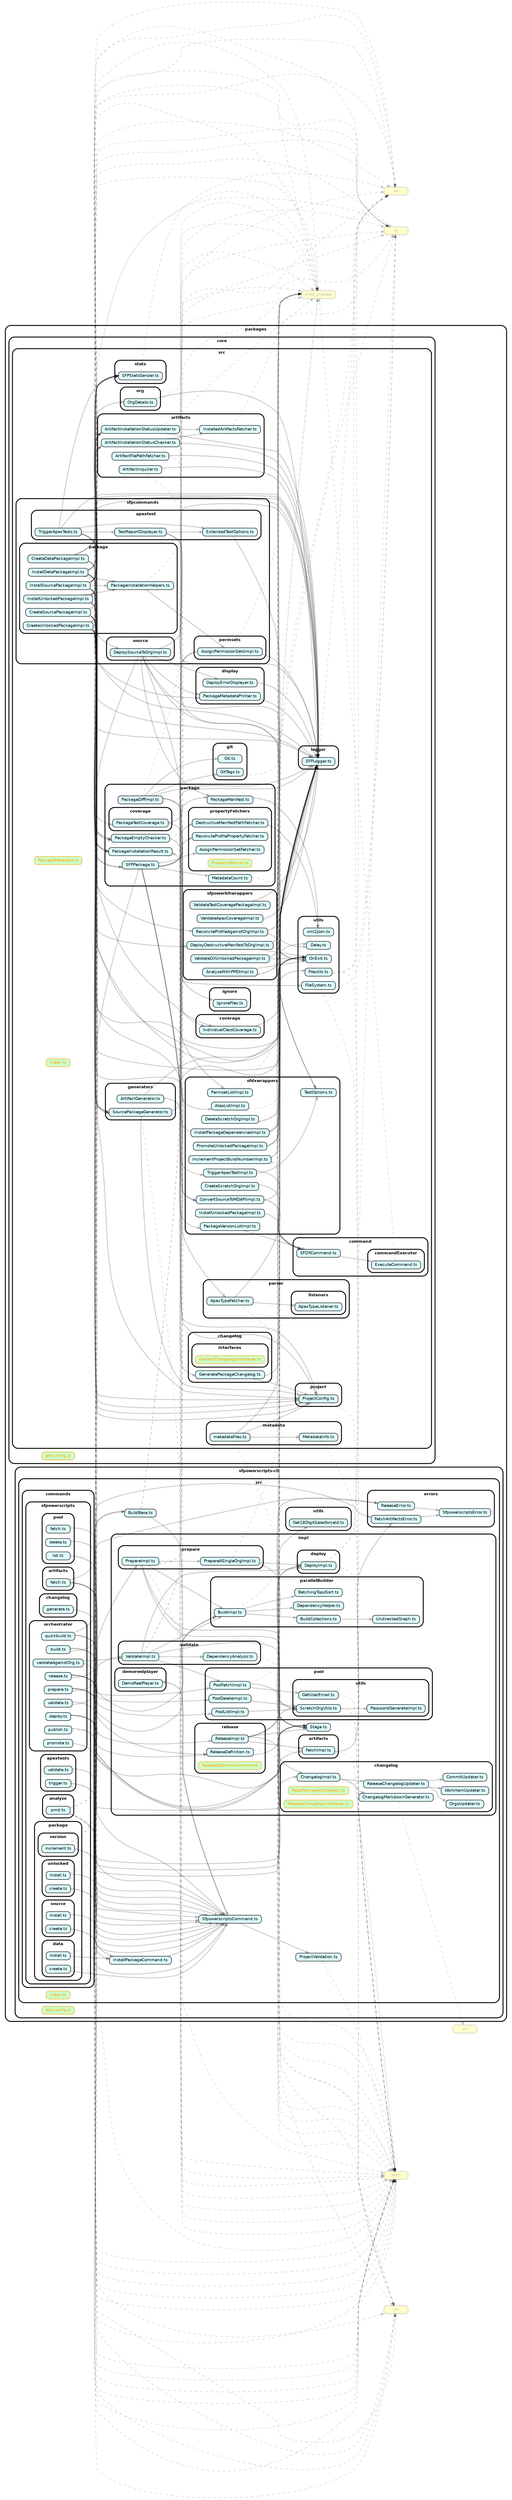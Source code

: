 strict digraph "dependency-cruiser output"{
    ordering="out" rankdir="LR" splines="true" overlap="false" nodesep="0.16" ranksep="0.18" fontname="Helvetica-bold" fontsize="9" style="rounded,bold,filled" fillcolor="#ffffff" compound="true"
    node [shape="box" style="rounded, filled" height="0.2" color="black" fillcolor="#ffffcc" fontcolor="black" fontname="Helvetica" fontsize="9"]
    edge [arrowhead="normal" arrowsize="0.6" penwidth="2.0" color="#00000033" fontname="Helvetica" fontsize="9"]

    "child_process" [label="child_process" color="grey" fontcolor="grey"]
    "fs" [label="fs" color="grey" fontcolor="grey"]
    "os" [label="os" color="grey" fontcolor="grey"]
    subgraph "cluster_packages" {label="packages" subgraph "cluster_packages/core" {label="core" "packages/core/jest.config.js" [label="jest.config.js" tooltip="no-orphans" URL="packages/core/jest.config.js" fillcolor="#ccffcc" fontcolor="orange" color="orange"] } }
    subgraph "cluster_packages" {label="packages" subgraph "cluster_packages/core" {label="core" subgraph "cluster_packages/core/src" {label="src" "packages/core/src/PackageMetadata.ts" [label="PackageMetadata.ts" tooltip="no-orphans" URL="packages/core/src/PackageMetadata.ts" fillcolor="#ccffcc" fontcolor="orange" color="orange"] } } }
    subgraph "cluster_packages" {label="packages" subgraph "cluster_packages/core" {label="core" subgraph "cluster_packages/core/src" {label="src" subgraph "cluster_packages/core/src/artifacts" {label="artifacts" "packages/core/src/artifacts/ArtifactFilePathFetcher.ts" [label="ArtifactFilePathFetcher.ts" URL="packages/core/src/artifacts/ArtifactFilePathFetcher.ts" fillcolor="#ddfeff"] } } } }
    "packages/core/src/artifacts/ArtifactFilePathFetcher.ts" -> "packages/core/src/logger/SFPLogger.ts"
    "packages/core/src/artifacts/ArtifactFilePathFetcher.ts" -> "path" [style="dashed" penwidth="1.0"]
    subgraph "cluster_packages" {label="packages" subgraph "cluster_packages/core" {label="core" subgraph "cluster_packages/core/src" {label="src" subgraph "cluster_packages/core/src/artifacts" {label="artifacts" "packages/core/src/artifacts/ArtifactInquirer.ts" [label="ArtifactInquirer.ts" URL="packages/core/src/artifacts/ArtifactInquirer.ts" fillcolor="#ddfeff"] } } } }
    "packages/core/src/artifacts/ArtifactInquirer.ts" -> "packages/core/src/logger/SFPLogger.ts"
    "packages/core/src/artifacts/ArtifactInquirer.ts" -> "path" [style="dashed" penwidth="1.0"]
    subgraph "cluster_packages" {label="packages" subgraph "cluster_packages/core" {label="core" subgraph "cluster_packages/core/src" {label="src" subgraph "cluster_packages/core/src/artifacts" {label="artifacts" "packages/core/src/artifacts/ArtifactInstallationStatusChecker.ts" [label="ArtifactInstallationStatusChecker.ts" URL="packages/core/src/artifacts/ArtifactInstallationStatusChecker.ts" fillcolor="#ddfeff"] } } } }
    "packages/core/src/artifacts/ArtifactInstallationStatusChecker.ts" -> "packages/core/src/logger/SFPLogger.ts"
    "packages/core/src/artifacts/ArtifactInstallationStatusChecker.ts" -> "packages/core/src/artifacts/InstalledAritfactsFetcher.ts"
    subgraph "cluster_packages" {label="packages" subgraph "cluster_packages/core" {label="core" subgraph "cluster_packages/core/src" {label="src" subgraph "cluster_packages/core/src/artifacts" {label="artifacts" "packages/core/src/artifacts/ArtifactInstallationStatusUpdater.ts" [label="ArtifactInstallationStatusUpdater.ts" URL="packages/core/src/artifacts/ArtifactInstallationStatusUpdater.ts" fillcolor="#ddfeff"] } } } }
    "packages/core/src/artifacts/ArtifactInstallationStatusUpdater.ts" -> "packages/core/src/logger/SFPLogger.ts"
    "packages/core/src/artifacts/ArtifactInstallationStatusUpdater.ts" -> "packages/core/src/artifacts/InstalledAritfactsFetcher.ts"
    "packages/core/src/artifacts/ArtifactInstallationStatusUpdater.ts" -> "child_process" [style="dashed" penwidth="1.0"]
    subgraph "cluster_packages" {label="packages" subgraph "cluster_packages/core" {label="core" subgraph "cluster_packages/core/src" {label="src" subgraph "cluster_packages/core/src/artifacts" {label="artifacts" "packages/core/src/artifacts/InstalledAritfactsFetcher.ts" [label="InstalledAritfactsFetcher.ts" URL="packages/core/src/artifacts/InstalledAritfactsFetcher.ts" fillcolor="#ddfeff"] } } } }
    "packages/core/src/artifacts/InstalledAritfactsFetcher.ts" -> "child_process" [style="dashed" penwidth="1.0"]
    subgraph "cluster_packages" {label="packages" subgraph "cluster_packages/core" {label="core" subgraph "cluster_packages/core/src" {label="src" subgraph "cluster_packages/core/src/changelog" {label="changelog" "packages/core/src/changelog/GeneratePackageChangelog.ts" [label="GeneratePackageChangelog.ts" URL="packages/core/src/changelog/GeneratePackageChangelog.ts" fillcolor="#ddfeff"] } } } }
    "packages/core/src/changelog/GeneratePackageChangelog.ts" -> "packages/core/src/logger/SFPLogger.ts"
    "packages/core/src/changelog/GeneratePackageChangelog.ts" -> "packages/core/src/project/ProjectConfig.ts"
    subgraph "cluster_packages" {label="packages" subgraph "cluster_packages/core" {label="core" subgraph "cluster_packages/core/src" {label="src" subgraph "cluster_packages/core/src/changelog" {label="changelog" subgraph "cluster_packages/core/src/changelog/interfaces" {label="interfaces" "packages/core/src/changelog/interfaces/GenericChangelogInterfaces.ts" [label="GenericChangelogInterfaces.ts" tooltip="no-orphans" URL="packages/core/src/changelog/interfaces/GenericChangelogInterfaces.ts" fillcolor="#ccffcc" fontcolor="orange" color="orange"] } } } } }
    subgraph "cluster_packages" {label="packages" subgraph "cluster_packages/core" {label="core" subgraph "cluster_packages/core/src" {label="src" subgraph "cluster_packages/core/src/command" {label="command" "packages/core/src/command/SFDXCommand.ts" [label="SFDXCommand.ts" URL="packages/core/src/command/SFDXCommand.ts" fillcolor="#ddfeff"] } } } }
    "packages/core/src/command/SFDXCommand.ts" -> "packages/core/src/command/commandExecutor/ExecuteCommand.ts"
    subgraph "cluster_packages" {label="packages" subgraph "cluster_packages/core" {label="core" subgraph "cluster_packages/core/src" {label="src" subgraph "cluster_packages/core/src/command" {label="command" subgraph "cluster_packages/core/src/command/commandExecutor" {label="commandExecutor" "packages/core/src/command/commandExecutor/ExecuteCommand.ts" [label="ExecuteCommand.ts" URL="packages/core/src/command/commandExecutor/ExecuteCommand.ts" fillcolor="#ddfeff"] } } } } }
    "packages/core/src/command/commandExecutor/ExecuteCommand.ts" -> "child_process" [style="dashed" penwidth="1.0"]
    subgraph "cluster_packages" {label="packages" subgraph "cluster_packages/core" {label="core" subgraph "cluster_packages/core/src" {label="src" subgraph "cluster_packages/core/src/coverage" {label="coverage" "packages/core/src/coverage/IndividualClassCoverage.ts" [label="IndividualClassCoverage.ts" URL="packages/core/src/coverage/IndividualClassCoverage.ts" fillcolor="#ddfeff"] } } } }
    "packages/core/src/coverage/IndividualClassCoverage.ts" -> "packages/core/src/logger/SFPLogger.ts"
    subgraph "cluster_packages" {label="packages" subgraph "cluster_packages/core" {label="core" subgraph "cluster_packages/core/src" {label="src" subgraph "cluster_packages/core/src/display" {label="display" "packages/core/src/display/DeployErrorDisplayer.ts" [label="DeployErrorDisplayer.ts" URL="packages/core/src/display/DeployErrorDisplayer.ts" fillcolor="#ddfeff"] } } } }
    "packages/core/src/display/DeployErrorDisplayer.ts" -> "packages/core/src/logger/SFPLogger.ts"
    subgraph "cluster_packages" {label="packages" subgraph "cluster_packages/core" {label="core" subgraph "cluster_packages/core/src" {label="src" subgraph "cluster_packages/core/src/display" {label="display" "packages/core/src/display/PackageMetadataPrinter.ts" [label="PackageMetadataPrinter.ts" URL="packages/core/src/display/PackageMetadataPrinter.ts" fillcolor="#ddfeff"] } } } }
    "packages/core/src/display/PackageMetadataPrinter.ts" -> "packages/core/src/logger/SFPLogger.ts"
    subgraph "cluster_packages" {label="packages" subgraph "cluster_packages/core" {label="core" subgraph "cluster_packages/core/src" {label="src" subgraph "cluster_packages/core/src/generators" {label="generators" "packages/core/src/generators/ArtifactGenerator.ts" [label="ArtifactGenerator.ts" URL="packages/core/src/generators/ArtifactGenerator.ts" fillcolor="#ddfeff"] } } } }
    "packages/core/src/generators/ArtifactGenerator.ts" -> "packages/core/src/changelog/GeneratePackageChangelog.ts"
    "packages/core/src/generators/ArtifactGenerator.ts" -> "packages/core/src/logger/SFPLogger.ts"
    "packages/core/src/generators/ArtifactGenerator.ts" -> "path" [style="dashed" penwidth="1.0"]
    subgraph "cluster_packages" {label="packages" subgraph "cluster_packages/core" {label="core" subgraph "cluster_packages/core/src" {label="src" subgraph "cluster_packages/core/src/generators" {label="generators" "packages/core/src/generators/SourcePackageGenerator.ts" [label="SourcePackageGenerator.ts" URL="packages/core/src/generators/SourcePackageGenerator.ts" fillcolor="#ddfeff"] } } } }
    "packages/core/src/generators/SourcePackageGenerator.ts" -> "packages/core/src/logger/SFPLogger.ts"
    "packages/core/src/generators/SourcePackageGenerator.ts" -> "packages/core/src/project/ProjectConfig.ts"
    "packages/core/src/generators/SourcePackageGenerator.ts" -> "path" [style="dashed" penwidth="1.0"]
    subgraph "cluster_packages" {label="packages" subgraph "cluster_packages/core" {label="core" subgraph "cluster_packages/core/src" {label="src" subgraph "cluster_packages/core/src/git" {label="git" "packages/core/src/git/Git.ts" [label="Git.ts" URL="packages/core/src/git/Git.ts" fillcolor="#ddfeff"] } } } }
    subgraph "cluster_packages" {label="packages" subgraph "cluster_packages/core" {label="core" subgraph "cluster_packages/core/src" {label="src" subgraph "cluster_packages/core/src/git" {label="git" "packages/core/src/git/GitTags.ts" [label="GitTags.ts" URL="packages/core/src/git/GitTags.ts" fillcolor="#ddfeff"] } } } }
    "packages/core/src/git/GitTags.ts" -> "child_process" [style="dashed" penwidth="1.0"]
    subgraph "cluster_packages" {label="packages" subgraph "cluster_packages/core" {label="core" subgraph "cluster_packages/core/src" {label="src" subgraph "cluster_packages/core/src/ignore" {label="ignore" "packages/core/src/ignore/IgnoreFiles.ts" [label="IgnoreFiles.ts" URL="packages/core/src/ignore/IgnoreFiles.ts" fillcolor="#ddfeff"] } } } }
    subgraph "cluster_packages" {label="packages" subgraph "cluster_packages/core" {label="core" subgraph "cluster_packages/core/src" {label="src" "packages/core/src/index.ts" [label="index.ts" tooltip="no-orphans" URL="packages/core/src/index.ts" fillcolor="#ccffcc" fontcolor="orange" color="orange"] } } }
    subgraph "cluster_packages" {label="packages" subgraph "cluster_packages/core" {label="core" subgraph "cluster_packages/core/src" {label="src" subgraph "cluster_packages/core/src/logger" {label="logger" "packages/core/src/logger/SFPLogger.ts" [label="SFPLogger.ts" URL="packages/core/src/logger/SFPLogger.ts" fillcolor="#ddfeff"] } } } }
    "packages/core/src/logger/SFPLogger.ts" -> "os" [style="dashed" penwidth="1.0"]
    subgraph "cluster_packages" {label="packages" subgraph "cluster_packages/core" {label="core" subgraph "cluster_packages/core/src" {label="src" subgraph "cluster_packages/core/src/metadata" {label="metadata" "packages/core/src/metadata/MetadataInfo.ts" [label="MetadataInfo.ts" URL="packages/core/src/metadata/MetadataInfo.ts" fillcolor="#ddfeff"] } } } }
    "packages/core/src/metadata/MetadataInfo.ts" -> "path" [style="dashed" penwidth="1.0"]
    subgraph "cluster_packages" {label="packages" subgraph "cluster_packages/core" {label="core" subgraph "cluster_packages/core/src" {label="src" subgraph "cluster_packages/core/src/metadata" {label="metadata" "packages/core/src/metadata/metadataFiles.ts" [label="metadataFiles.ts" URL="packages/core/src/metadata/metadataFiles.ts" fillcolor="#ddfeff"] } } } }
    "packages/core/src/metadata/metadataFiles.ts" -> "packages/core/src/project/ProjectConfig.ts"
    "packages/core/src/metadata/metadataFiles.ts" -> "packages/core/src/utils/Fileutils.ts"
    "packages/core/src/metadata/metadataFiles.ts" -> "packages/core/src/metadata/MetadataInfo.ts"
    "packages/core/src/metadata/metadataFiles.ts" -> "path" [style="dashed" penwidth="1.0"]
    subgraph "cluster_packages" {label="packages" subgraph "cluster_packages/core" {label="core" subgraph "cluster_packages/core/src" {label="src" subgraph "cluster_packages/core/src/org" {label="org" "packages/core/src/org/OrgDetails.ts" [label="OrgDetails.ts" URL="packages/core/src/org/OrgDetails.ts" fillcolor="#ddfeff"] } } } }
    "packages/core/src/org/OrgDetails.ts" -> "packages/core/src/logger/SFPLogger.ts"
    "packages/core/src/org/OrgDetails.ts" -> "child_process" [style="dashed" penwidth="1.0"]
    subgraph "cluster_packages" {label="packages" subgraph "cluster_packages/core" {label="core" subgraph "cluster_packages/core/src" {label="src" subgraph "cluster_packages/core/src/package" {label="package" "packages/core/src/package/MetadataCount.ts" [label="MetadataCount.ts" URL="packages/core/src/package/MetadataCount.ts" fillcolor="#ddfeff"] } } } }
    "packages/core/src/package/MetadataCount.ts" -> "path" [style="dashed" penwidth="1.0"]
    subgraph "cluster_packages" {label="packages" subgraph "cluster_packages/core" {label="core" subgraph "cluster_packages/core/src" {label="src" subgraph "cluster_packages/core/src/package" {label="package" "packages/core/src/package/PackageDiffImpl.ts" [label="PackageDiffImpl.ts" URL="packages/core/src/package/PackageDiffImpl.ts" fillcolor="#ddfeff"] } } } }
    "packages/core/src/package/PackageDiffImpl.ts" -> "packages/core/src/git/Git.ts"
    "packages/core/src/package/PackageDiffImpl.ts" -> "packages/core/src/git/GitTags.ts"
    "packages/core/src/package/PackageDiffImpl.ts" -> "packages/core/src/ignore/IgnoreFiles.ts"
    "packages/core/src/package/PackageDiffImpl.ts" -> "packages/core/src/logger/SFPLogger.ts"
    "packages/core/src/package/PackageDiffImpl.ts" -> "packages/core/src/project/ProjectConfig.ts"
    "packages/core/src/package/PackageDiffImpl.ts" -> "fs" [style="dashed" penwidth="1.0"]
    "packages/core/src/package/PackageDiffImpl.ts" -> "path" [style="dashed" penwidth="1.0"]
    subgraph "cluster_packages" {label="packages" subgraph "cluster_packages/core" {label="core" subgraph "cluster_packages/core/src" {label="src" subgraph "cluster_packages/core/src/package" {label="package" "packages/core/src/package/PackageEmptyChecker.ts" [label="PackageEmptyChecker.ts" URL="packages/core/src/package/PackageEmptyChecker.ts" fillcolor="#ddfeff"] } } } }
    "packages/core/src/package/PackageEmptyChecker.ts" -> "packages/core/src/utils/FileSystem.ts"
    "packages/core/src/package/PackageEmptyChecker.ts" -> "fs" [style="dashed" penwidth="1.0"]
    "packages/core/src/package/PackageEmptyChecker.ts" -> "path" [style="dashed" penwidth="1.0"]
    subgraph "cluster_packages" {label="packages" subgraph "cluster_packages/core" {label="core" subgraph "cluster_packages/core/src" {label="src" subgraph "cluster_packages/core/src/package" {label="package" "packages/core/src/package/PackageInstallationResult.ts" [label="PackageInstallationResult.ts" URL="packages/core/src/package/PackageInstallationResult.ts" fillcolor="#ddfeff"] } } } }
    subgraph "cluster_packages" {label="packages" subgraph "cluster_packages/core" {label="core" subgraph "cluster_packages/core/src" {label="src" subgraph "cluster_packages/core/src/package" {label="package" "packages/core/src/package/PackageManifest.ts" [label="PackageManifest.ts" URL="packages/core/src/package/PackageManifest.ts" fillcolor="#ddfeff"] } } } }
    "packages/core/src/package/PackageManifest.ts" -> "packages/core/src/utils/xml2json.ts"
    "packages/core/src/package/PackageManifest.ts" -> "path" [style="dashed" penwidth="1.0"]
    subgraph "cluster_packages" {label="packages" subgraph "cluster_packages/core" {label="core" subgraph "cluster_packages/core/src" {label="src" subgraph "cluster_packages/core/src/package" {label="package" "packages/core/src/package/SFPPackage.ts" [label="SFPPackage.ts" URL="packages/core/src/package/SFPPackage.ts" fillcolor="#ddfeff"] } } } }
    "packages/core/src/package/SFPPackage.ts" -> "packages/core/src/generators/SourcePackageGenerator.ts"
    "packages/core/src/package/SFPPackage.ts" -> "packages/core/src/parser/ApexTypeFetcher.ts"
    "packages/core/src/package/SFPPackage.ts" -> "packages/core/src/project/ProjectConfig.ts"
    "packages/core/src/package/SFPPackage.ts" -> "packages/core/src/sfdxwrappers/ConvertSourceToMDAPIImpl.ts"
    "packages/core/src/package/SFPPackage.ts" -> "packages/core/src/package/MetadataCount.ts"
    "packages/core/src/package/SFPPackage.ts" -> "packages/core/src/package/PackageManifest.ts"
    "packages/core/src/package/SFPPackage.ts" -> "packages/core/src/package/propertyFetchers/AssignPermissionSetFetcher.ts"
    "packages/core/src/package/SFPPackage.ts" -> "packages/core/src/package/propertyFetchers/DestructiveManifestPathFetcher.ts"
    "packages/core/src/package/SFPPackage.ts" -> "packages/core/src/package/propertyFetchers/ReconcileProfilePropertyFetcher.ts"
    subgraph "cluster_packages" {label="packages" subgraph "cluster_packages/core" {label="core" subgraph "cluster_packages/core/src" {label="src" subgraph "cluster_packages/core/src/package" {label="package" subgraph "cluster_packages/core/src/package/coverage" {label="coverage" "packages/core/src/package/coverage/PackageTestCoverage.ts" [label="PackageTestCoverage.ts" URL="packages/core/src/package/coverage/PackageTestCoverage.ts" fillcolor="#ddfeff"] } } } } }
    "packages/core/src/package/coverage/PackageTestCoverage.ts" -> "packages/core/src/coverage/IndividualClassCoverage.ts"
    "packages/core/src/package/coverage/PackageTestCoverage.ts" -> "packages/core/src/logger/SFPLogger.ts"
    subgraph "cluster_packages" {label="packages" subgraph "cluster_packages/core" {label="core" subgraph "cluster_packages/core/src" {label="src" subgraph "cluster_packages/core/src/package" {label="package" subgraph "cluster_packages/core/src/package/propertyFetchers" {label="propertyFetchers" "packages/core/src/package/propertyFetchers/AssignPermissionSetFetcher.ts" [label="AssignPermissionSetFetcher.ts" URL="packages/core/src/package/propertyFetchers/AssignPermissionSetFetcher.ts" fillcolor="#ddfeff"] } } } } }
    subgraph "cluster_packages" {label="packages" subgraph "cluster_packages/core" {label="core" subgraph "cluster_packages/core/src" {label="src" subgraph "cluster_packages/core/src/package" {label="package" subgraph "cluster_packages/core/src/package/propertyFetchers" {label="propertyFetchers" "packages/core/src/package/propertyFetchers/DestructiveManifestPathFetcher.ts" [label="DestructiveManifestPathFetcher.ts" URL="packages/core/src/package/propertyFetchers/DestructiveManifestPathFetcher.ts" fillcolor="#ddfeff"] } } } } }
    "packages/core/src/package/propertyFetchers/DestructiveManifestPathFetcher.ts" -> "packages/core/src/utils/xml2json.ts"
    subgraph "cluster_packages" {label="packages" subgraph "cluster_packages/core" {label="core" subgraph "cluster_packages/core/src" {label="src" subgraph "cluster_packages/core/src/package" {label="package" subgraph "cluster_packages/core/src/package/propertyFetchers" {label="propertyFetchers" "packages/core/src/package/propertyFetchers/PropertyFetcher.ts" [label="PropertyFetcher.ts" tooltip="no-orphans" URL="packages/core/src/package/propertyFetchers/PropertyFetcher.ts" fillcolor="#ccffcc" fontcolor="orange" color="orange"] } } } } }
    subgraph "cluster_packages" {label="packages" subgraph "cluster_packages/core" {label="core" subgraph "cluster_packages/core/src" {label="src" subgraph "cluster_packages/core/src/package" {label="package" subgraph "cluster_packages/core/src/package/propertyFetchers" {label="propertyFetchers" "packages/core/src/package/propertyFetchers/ReconcileProfilePropertyFetcher.ts" [label="ReconcileProfilePropertyFetcher.ts" URL="packages/core/src/package/propertyFetchers/ReconcileProfilePropertyFetcher.ts" fillcolor="#ddfeff"] } } } } }
    subgraph "cluster_packages" {label="packages" subgraph "cluster_packages/core" {label="core" subgraph "cluster_packages/core/src" {label="src" subgraph "cluster_packages/core/src/parser" {label="parser" "packages/core/src/parser/ApexTypeFetcher.ts" [label="ApexTypeFetcher.ts" URL="packages/core/src/parser/ApexTypeFetcher.ts" fillcolor="#ddfeff"] } } } }
    "packages/core/src/parser/ApexTypeFetcher.ts" -> "packages/core/src/logger/SFPLogger.ts"
    "packages/core/src/parser/ApexTypeFetcher.ts" -> "packages/core/src/parser/listeners/ApexTypeListener.ts"
    "packages/core/src/parser/ApexTypeFetcher.ts" -> "path" [style="dashed" penwidth="1.0"]
    subgraph "cluster_packages" {label="packages" subgraph "cluster_packages/core" {label="core" subgraph "cluster_packages/core/src" {label="src" subgraph "cluster_packages/core/src/parser" {label="parser" subgraph "cluster_packages/core/src/parser/listeners" {label="listeners" "packages/core/src/parser/listeners/ApexTypeListener.ts" [label="ApexTypeListener.ts" URL="packages/core/src/parser/listeners/ApexTypeListener.ts" fillcolor="#ddfeff"] } } } } }
    subgraph "cluster_packages" {label="packages" subgraph "cluster_packages/core" {label="core" subgraph "cluster_packages/core/src" {label="src" subgraph "cluster_packages/core/src/project" {label="project" "packages/core/src/project/ProjectConfig.ts" [label="ProjectConfig.ts" URL="packages/core/src/project/ProjectConfig.ts" fillcolor="#ddfeff"] } } } }
    "packages/core/src/project/ProjectConfig.ts" -> "path" [style="dashed" penwidth="1.0"]
    subgraph "cluster_packages" {label="packages" subgraph "cluster_packages/core" {label="core" subgraph "cluster_packages/core/src" {label="src" subgraph "cluster_packages/core/src/sfdxwrappers" {label="sfdxwrappers" "packages/core/src/sfdxwrappers/AliasListImpl.ts" [label="AliasListImpl.ts" URL="packages/core/src/sfdxwrappers/AliasListImpl.ts" fillcolor="#ddfeff"] } } } }
    "packages/core/src/sfdxwrappers/AliasListImpl.ts" -> "child_process" [style="dashed" penwidth="1.0"]
    subgraph "cluster_packages" {label="packages" subgraph "cluster_packages/core" {label="core" subgraph "cluster_packages/core/src" {label="src" subgraph "cluster_packages/core/src/sfdxwrappers" {label="sfdxwrappers" "packages/core/src/sfdxwrappers/ConvertSourceToMDAPIImpl.ts" [label="ConvertSourceToMDAPIImpl.ts" URL="packages/core/src/sfdxwrappers/ConvertSourceToMDAPIImpl.ts" fillcolor="#ddfeff"] } } } }
    "packages/core/src/sfdxwrappers/ConvertSourceToMDAPIImpl.ts" -> "packages/core/src/command/SFDXCommand.ts"
    "packages/core/src/sfdxwrappers/ConvertSourceToMDAPIImpl.ts" -> "packages/core/src/logger/SFPLogger.ts"
    "packages/core/src/sfdxwrappers/ConvertSourceToMDAPIImpl.ts" -> "path" [style="dashed" penwidth="1.0"]
    subgraph "cluster_packages" {label="packages" subgraph "cluster_packages/core" {label="core" subgraph "cluster_packages/core/src" {label="src" subgraph "cluster_packages/core/src/sfdxwrappers" {label="sfdxwrappers" "packages/core/src/sfdxwrappers/CreateScratchOrgImpl.ts" [label="CreateScratchOrgImpl.ts" URL="packages/core/src/sfdxwrappers/CreateScratchOrgImpl.ts" fillcolor="#ddfeff"] } } } }
    "packages/core/src/sfdxwrappers/CreateScratchOrgImpl.ts" -> "packages/core/src/command/SFDXCommand.ts"
    subgraph "cluster_packages" {label="packages" subgraph "cluster_packages/core" {label="core" subgraph "cluster_packages/core/src" {label="src" subgraph "cluster_packages/core/src/sfdxwrappers" {label="sfdxwrappers" "packages/core/src/sfdxwrappers/DeleteScratchOrgImpl.ts" [label="DeleteScratchOrgImpl.ts" URL="packages/core/src/sfdxwrappers/DeleteScratchOrgImpl.ts" fillcolor="#ddfeff"] } } } }
    "packages/core/src/sfdxwrappers/DeleteScratchOrgImpl.ts" -> "packages/core/src/logger/SFPLogger.ts"
    "packages/core/src/sfdxwrappers/DeleteScratchOrgImpl.ts" -> "child_process" [style="dashed" penwidth="1.0"]
    subgraph "cluster_packages" {label="packages" subgraph "cluster_packages/core" {label="core" subgraph "cluster_packages/core/src" {label="src" subgraph "cluster_packages/core/src/sfdxwrappers" {label="sfdxwrappers" "packages/core/src/sfdxwrappers/IncrementProjectBuildNumberImpl.ts" [label="IncrementProjectBuildNumberImpl.ts" URL="packages/core/src/sfdxwrappers/IncrementProjectBuildNumberImpl.ts" fillcolor="#ddfeff"] } } } }
    "packages/core/src/sfdxwrappers/IncrementProjectBuildNumberImpl.ts" -> "packages/core/src/logger/SFPLogger.ts"
    "packages/core/src/sfdxwrappers/IncrementProjectBuildNumberImpl.ts" -> "fs" [style="dashed" penwidth="1.0"]
    "packages/core/src/sfdxwrappers/IncrementProjectBuildNumberImpl.ts" -> "path" [style="dashed" penwidth="1.0"]
    "packages/core/src/sfdxwrappers/IncrementProjectBuildNumberImpl.ts" -> "util" [style="dashed" penwidth="1.0"]
    subgraph "cluster_packages" {label="packages" subgraph "cluster_packages/core" {label="core" subgraph "cluster_packages/core/src" {label="src" subgraph "cluster_packages/core/src/sfdxwrappers" {label="sfdxwrappers" "packages/core/src/sfdxwrappers/InstallPackageDependenciesImpl.ts" [label="InstallPackageDependenciesImpl.ts" URL="packages/core/src/sfdxwrappers/InstallPackageDependenciesImpl.ts" fillcolor="#ddfeff"] } } } }
    "packages/core/src/sfdxwrappers/InstallPackageDependenciesImpl.ts" -> "packages/core/src/logger/SFPLogger.ts"
    "packages/core/src/sfdxwrappers/InstallPackageDependenciesImpl.ts" -> "packages/core/src/package/PackageInstallationResult.ts"
    "packages/core/src/sfdxwrappers/InstallPackageDependenciesImpl.ts" -> "packages/core/src/utils/OnExit.ts"
    "packages/core/src/sfdxwrappers/InstallPackageDependenciesImpl.ts" -> "child_process" [style="dashed" penwidth="1.0"]
    subgraph "cluster_packages" {label="packages" subgraph "cluster_packages/core" {label="core" subgraph "cluster_packages/core/src" {label="src" subgraph "cluster_packages/core/src/sfdxwrappers" {label="sfdxwrappers" "packages/core/src/sfdxwrappers/InstallUnlockedPackageImpl.ts" [label="InstallUnlockedPackageImpl.ts" URL="packages/core/src/sfdxwrappers/InstallUnlockedPackageImpl.ts" fillcolor="#ddfeff"] } } } }
    "packages/core/src/sfdxwrappers/InstallUnlockedPackageImpl.ts" -> "packages/core/src/command/SFDXCommand.ts"
    subgraph "cluster_packages" {label="packages" subgraph "cluster_packages/core" {label="core" subgraph "cluster_packages/core/src" {label="src" subgraph "cluster_packages/core/src/sfdxwrappers" {label="sfdxwrappers" "packages/core/src/sfdxwrappers/PackageVersionListImpl.ts" [label="PackageVersionListImpl.ts" URL="packages/core/src/sfdxwrappers/PackageVersionListImpl.ts" fillcolor="#ddfeff"] } } } }
    "packages/core/src/sfdxwrappers/PackageVersionListImpl.ts" -> "packages/core/src/command/SFDXCommand.ts"
    subgraph "cluster_packages" {label="packages" subgraph "cluster_packages/core" {label="core" subgraph "cluster_packages/core/src" {label="src" subgraph "cluster_packages/core/src/sfdxwrappers" {label="sfdxwrappers" "packages/core/src/sfdxwrappers/PermsetListImpl.ts" [label="PermsetListImpl.ts" URL="packages/core/src/sfdxwrappers/PermsetListImpl.ts" fillcolor="#ddfeff"] } } } }
    "packages/core/src/sfdxwrappers/PermsetListImpl.ts" -> "child_process" [style="dashed" penwidth="1.0"]
    subgraph "cluster_packages" {label="packages" subgraph "cluster_packages/core" {label="core" subgraph "cluster_packages/core/src" {label="src" subgraph "cluster_packages/core/src/sfdxwrappers" {label="sfdxwrappers" "packages/core/src/sfdxwrappers/PromoteUnlockedPackageImpl.ts" [label="PromoteUnlockedPackageImpl.ts" URL="packages/core/src/sfdxwrappers/PromoteUnlockedPackageImpl.ts" fillcolor="#ddfeff"] } } } }
    "packages/core/src/sfdxwrappers/PromoteUnlockedPackageImpl.ts" -> "packages/core/src/logger/SFPLogger.ts"
    "packages/core/src/sfdxwrappers/PromoteUnlockedPackageImpl.ts" -> "packages/core/src/utils/OnExit.ts"
    "packages/core/src/sfdxwrappers/PromoteUnlockedPackageImpl.ts" -> "child_process" [style="dashed" penwidth="1.0"]
    subgraph "cluster_packages" {label="packages" subgraph "cluster_packages/core" {label="core" subgraph "cluster_packages/core/src" {label="src" subgraph "cluster_packages/core/src/sfdxwrappers" {label="sfdxwrappers" "packages/core/src/sfdxwrappers/TestOptions.ts" [label="TestOptions.ts" URL="packages/core/src/sfdxwrappers/TestOptions.ts" fillcolor="#ddfeff"] } } } }
    subgraph "cluster_packages" {label="packages" subgraph "cluster_packages/core" {label="core" subgraph "cluster_packages/core/src" {label="src" subgraph "cluster_packages/core/src/sfdxwrappers" {label="sfdxwrappers" "packages/core/src/sfdxwrappers/TriggerApexTestImpl.ts" [label="TriggerApexTestImpl.ts" URL="packages/core/src/sfdxwrappers/TriggerApexTestImpl.ts" fillcolor="#ddfeff"] } } } }
    "packages/core/src/sfdxwrappers/TriggerApexTestImpl.ts" -> "packages/core/src/command/SFDXCommand.ts"
    "packages/core/src/sfdxwrappers/TriggerApexTestImpl.ts" -> "packages/core/src/sfdxwrappers/TestOptions.ts"
    subgraph "cluster_packages" {label="packages" subgraph "cluster_packages/core" {label="core" subgraph "cluster_packages/core/src" {label="src" subgraph "cluster_packages/core/src/sfpcommands" {label="sfpcommands" subgraph "cluster_packages/core/src/sfpcommands/apextest" {label="apextest" "packages/core/src/sfpcommands/apextest/ExtendedTestOptions.ts" [label="ExtendedTestOptions.ts" URL="packages/core/src/sfpcommands/apextest/ExtendedTestOptions.ts" fillcolor="#ddfeff"] } } } } }
    "packages/core/src/sfpcommands/apextest/ExtendedTestOptions.ts" -> "packages/core/src/sfdxwrappers/TestOptions.ts"
    subgraph "cluster_packages" {label="packages" subgraph "cluster_packages/core" {label="core" subgraph "cluster_packages/core/src" {label="src" subgraph "cluster_packages/core/src/sfpcommands" {label="sfpcommands" subgraph "cluster_packages/core/src/sfpcommands/apextest" {label="apextest" "packages/core/src/sfpcommands/apextest/TestReportDisplayer.ts" [label="TestReportDisplayer.ts" URL="packages/core/src/sfpcommands/apextest/TestReportDisplayer.ts" fillcolor="#ddfeff"] } } } } }
    "packages/core/src/sfpcommands/apextest/TestReportDisplayer.ts" -> "packages/core/src/logger/SFPLogger.ts"
    "packages/core/src/sfpcommands/apextest/TestReportDisplayer.ts" -> "packages/core/src/sfdxwrappers/TestOptions.ts"
    "packages/core/src/sfpcommands/apextest/TestReportDisplayer.ts" -> "packages/core/src/sfpcommands/apextest/ExtendedTestOptions.ts"
    subgraph "cluster_packages" {label="packages" subgraph "cluster_packages/core" {label="core" subgraph "cluster_packages/core/src" {label="src" subgraph "cluster_packages/core/src/sfpcommands" {label="sfpcommands" subgraph "cluster_packages/core/src/sfpcommands/apextest" {label="apextest" "packages/core/src/sfpcommands/apextest/TriggerApexTests.ts" [label="TriggerApexTests.ts" URL="packages/core/src/sfpcommands/apextest/TriggerApexTests.ts" fillcolor="#ddfeff"] } } } } }
    "packages/core/src/sfpcommands/apextest/TriggerApexTests.ts" -> "packages/core/src/coverage/IndividualClassCoverage.ts"
    "packages/core/src/sfpcommands/apextest/TriggerApexTests.ts" -> "packages/core/src/logger/SFPLogger.ts"
    "packages/core/src/sfpcommands/apextest/TriggerApexTests.ts" -> "packages/core/src/package/coverage/PackageTestCoverage.ts"
    "packages/core/src/sfpcommands/apextest/TriggerApexTests.ts" -> "packages/core/src/sfdxwrappers/TriggerApexTestImpl.ts"
    "packages/core/src/sfpcommands/apextest/TriggerApexTests.ts" -> "packages/core/src/stats/SFPStatsSender.ts"
    "packages/core/src/sfpcommands/apextest/TriggerApexTests.ts" -> "packages/core/src/sfpcommands/apextest/ExtendedTestOptions.ts"
    "packages/core/src/sfpcommands/apextest/TriggerApexTests.ts" -> "packages/core/src/sfpcommands/apextest/TestReportDisplayer.ts"
    "packages/core/src/sfpcommands/apextest/TriggerApexTests.ts" -> "path" [style="dashed" penwidth="1.0"]
    subgraph "cluster_packages" {label="packages" subgraph "cluster_packages/core" {label="core" subgraph "cluster_packages/core/src" {label="src" subgraph "cluster_packages/core/src/sfpcommands" {label="sfpcommands" subgraph "cluster_packages/core/src/sfpcommands/package" {label="package" "packages/core/src/sfpcommands/package/CreateDataPackageImpl.ts" [label="CreateDataPackageImpl.ts" URL="packages/core/src/sfpcommands/package/CreateDataPackageImpl.ts" fillcolor="#ddfeff"] } } } } }
    "packages/core/src/sfpcommands/package/CreateDataPackageImpl.ts" -> "packages/core/src/generators/SourcePackageGenerator.ts"
    "packages/core/src/sfpcommands/package/CreateDataPackageImpl.ts" -> "packages/core/src/logger/SFPLogger.ts"
    "packages/core/src/sfpcommands/package/CreateDataPackageImpl.ts" -> "packages/core/src/package/PackageEmptyChecker.ts"
    "packages/core/src/sfpcommands/package/CreateDataPackageImpl.ts" -> "packages/core/src/project/ProjectConfig.ts"
    "packages/core/src/sfpcommands/package/CreateDataPackageImpl.ts" -> "packages/core/src/stats/SFPStatsSender.ts"
    "packages/core/src/sfpcommands/package/CreateDataPackageImpl.ts" -> "os" [style="dashed" penwidth="1.0"]
    subgraph "cluster_packages" {label="packages" subgraph "cluster_packages/core" {label="core" subgraph "cluster_packages/core/src" {label="src" subgraph "cluster_packages/core/src/sfpcommands" {label="sfpcommands" subgraph "cluster_packages/core/src/sfpcommands/package" {label="package" "packages/core/src/sfpcommands/package/CreateSourcePackageImpl.ts" [label="CreateSourcePackageImpl.ts" URL="packages/core/src/sfpcommands/package/CreateSourcePackageImpl.ts" fillcolor="#ddfeff"] } } } } }
    "packages/core/src/sfpcommands/package/CreateSourcePackageImpl.ts" -> "packages/core/src/generators/SourcePackageGenerator.ts"
    "packages/core/src/sfpcommands/package/CreateSourcePackageImpl.ts" -> "packages/core/src/logger/SFPLogger.ts"
    "packages/core/src/sfpcommands/package/CreateSourcePackageImpl.ts" -> "packages/core/src/package/PackageEmptyChecker.ts"
    "packages/core/src/sfpcommands/package/CreateSourcePackageImpl.ts" -> "packages/core/src/package/SFPPackage.ts"
    "packages/core/src/sfpcommands/package/CreateSourcePackageImpl.ts" -> "packages/core/src/project/ProjectConfig.ts"
    "packages/core/src/sfpcommands/package/CreateSourcePackageImpl.ts" -> "packages/core/src/stats/SFPStatsSender.ts"
    "packages/core/src/sfpcommands/package/CreateSourcePackageImpl.ts" -> "os" [style="dashed" penwidth="1.0"]
    "packages/core/src/sfpcommands/package/CreateSourcePackageImpl.ts" -> "path" [style="dashed" penwidth="1.0"]
    subgraph "cluster_packages" {label="packages" subgraph "cluster_packages/core" {label="core" subgraph "cluster_packages/core/src" {label="src" subgraph "cluster_packages/core/src/sfpcommands" {label="sfpcommands" subgraph "cluster_packages/core/src/sfpcommands/package" {label="package" "packages/core/src/sfpcommands/package/CreateUnlockedPackageImpl.ts" [label="CreateUnlockedPackageImpl.ts" URL="packages/core/src/sfpcommands/package/CreateUnlockedPackageImpl.ts" fillcolor="#ddfeff"] } } } } }
    "packages/core/src/sfpcommands/package/CreateUnlockedPackageImpl.ts" -> "packages/core/src/generators/SourcePackageGenerator.ts"
    "packages/core/src/sfpcommands/package/CreateUnlockedPackageImpl.ts" -> "packages/core/src/logger/SFPLogger.ts"
    "packages/core/src/sfpcommands/package/CreateUnlockedPackageImpl.ts" -> "packages/core/src/package/SFPPackage.ts"
    "packages/core/src/sfpcommands/package/CreateUnlockedPackageImpl.ts" -> "packages/core/src/project/ProjectConfig.ts"
    "packages/core/src/sfpcommands/package/CreateUnlockedPackageImpl.ts" -> "packages/core/src/sfdxwrappers/PackageVersionListImpl.ts"
    "packages/core/src/sfpcommands/package/CreateUnlockedPackageImpl.ts" -> "packages/core/src/stats/SFPStatsSender.ts"
    "packages/core/src/sfpcommands/package/CreateUnlockedPackageImpl.ts" -> "packages/core/src/utils/Delay.ts"
    "packages/core/src/sfpcommands/package/CreateUnlockedPackageImpl.ts" -> "packages/core/src/utils/OnExit.ts"
    "packages/core/src/sfpcommands/package/CreateUnlockedPackageImpl.ts" -> "child_process" [style="dashed" penwidth="1.0"]
    "packages/core/src/sfpcommands/package/CreateUnlockedPackageImpl.ts" -> "os" [style="dashed" penwidth="1.0"]
    "packages/core/src/sfpcommands/package/CreateUnlockedPackageImpl.ts" -> "path" [style="dashed" penwidth="1.0"]
    "packages/core/src/sfpcommands/package/CreateUnlockedPackageImpl.ts" -> "util" [style="dashed" penwidth="1.0"]
    subgraph "cluster_packages" {label="packages" subgraph "cluster_packages/core" {label="core" subgraph "cluster_packages/core/src" {label="src" subgraph "cluster_packages/core/src/sfpcommands" {label="sfpcommands" subgraph "cluster_packages/core/src/sfpcommands/package" {label="package" "packages/core/src/sfpcommands/package/InstallDataPackageImpl.ts" [label="InstallDataPackageImpl.ts" URL="packages/core/src/sfpcommands/package/InstallDataPackageImpl.ts" fillcolor="#ddfeff"] } } } } }
    "packages/core/src/sfpcommands/package/InstallDataPackageImpl.ts" -> "packages/core/src/artifacts/ArtifactInstallationStatusChecker.ts"
    "packages/core/src/sfpcommands/package/InstallDataPackageImpl.ts" -> "packages/core/src/artifacts/ArtifactInstallationStatusUpdater.ts"
    "packages/core/src/sfpcommands/package/InstallDataPackageImpl.ts" -> "packages/core/src/logger/SFPLogger.ts"
    "packages/core/src/sfpcommands/package/InstallDataPackageImpl.ts" -> "packages/core/src/package/PackageInstallationResult.ts"
    "packages/core/src/sfpcommands/package/InstallDataPackageImpl.ts" -> "packages/core/src/project/ProjectConfig.ts"
    "packages/core/src/sfpcommands/package/InstallDataPackageImpl.ts" -> "packages/core/src/stats/SFPStatsSender.ts"
    "packages/core/src/sfpcommands/package/InstallDataPackageImpl.ts" -> "packages/core/src/utils/OnExit.ts"
    "packages/core/src/sfpcommands/package/InstallDataPackageImpl.ts" -> "packages/core/src/sfpcommands/package/PackageInstallationHelpers.ts"
    "packages/core/src/sfpcommands/package/InstallDataPackageImpl.ts" -> "child_process" [style="dashed" penwidth="1.0"]
    "packages/core/src/sfpcommands/package/InstallDataPackageImpl.ts" -> "fs" [style="dashed" penwidth="1.0"]
    "packages/core/src/sfpcommands/package/InstallDataPackageImpl.ts" -> "path" [style="dashed" penwidth="1.0"]
    subgraph "cluster_packages" {label="packages" subgraph "cluster_packages/core" {label="core" subgraph "cluster_packages/core/src" {label="src" subgraph "cluster_packages/core/src/sfpcommands" {label="sfpcommands" subgraph "cluster_packages/core/src/sfpcommands/package" {label="package" "packages/core/src/sfpcommands/package/InstallSourcePackageImpl.ts" [label="InstallSourcePackageImpl.ts" URL="packages/core/src/sfpcommands/package/InstallSourcePackageImpl.ts" fillcolor="#ddfeff"] } } } } }
    "packages/core/src/sfpcommands/package/InstallSourcePackageImpl.ts" -> "packages/core/src/artifacts/ArtifactInstallationStatusChecker.ts"
    "packages/core/src/sfpcommands/package/InstallSourcePackageImpl.ts" -> "packages/core/src/artifacts/ArtifactInstallationStatusUpdater.ts"
    "packages/core/src/sfpcommands/package/InstallSourcePackageImpl.ts" -> "packages/core/src/logger/SFPLogger.ts"
    "packages/core/src/sfpcommands/package/InstallSourcePackageImpl.ts" -> "packages/core/src/org/OrgDetails.ts"
    "packages/core/src/sfpcommands/package/InstallSourcePackageImpl.ts" -> "packages/core/src/package/PackageInstallationResult.ts"
    "packages/core/src/sfpcommands/package/InstallSourcePackageImpl.ts" -> "packages/core/src/project/ProjectConfig.ts"
    "packages/core/src/sfpcommands/package/InstallSourcePackageImpl.ts" -> "packages/core/src/sfpowerkitwrappers/DeployDestructiveManifestToOrgImpl.ts"
    "packages/core/src/sfpcommands/package/InstallSourcePackageImpl.ts" -> "packages/core/src/sfpowerkitwrappers/ReconcileProfileAgainstOrgImpl.ts"
    "packages/core/src/sfpcommands/package/InstallSourcePackageImpl.ts" -> "packages/core/src/stats/SFPStatsSender.ts"
    "packages/core/src/sfpcommands/package/InstallSourcePackageImpl.ts" -> "packages/core/src/sfpcommands/source/DeploySourceToOrgImpl.ts"
    "packages/core/src/sfpcommands/package/InstallSourcePackageImpl.ts" -> "packages/core/src/sfpcommands/package/PackageInstallationHelpers.ts"
    "packages/core/src/sfpcommands/package/InstallSourcePackageImpl.ts" -> "os" [style="dashed" penwidth="1.0"]
    "packages/core/src/sfpcommands/package/InstallSourcePackageImpl.ts" -> "path" [style="dashed" penwidth="1.0"]
    subgraph "cluster_packages" {label="packages" subgraph "cluster_packages/core" {label="core" subgraph "cluster_packages/core/src" {label="src" subgraph "cluster_packages/core/src/sfpcommands" {label="sfpcommands" subgraph "cluster_packages/core/src/sfpcommands/package" {label="package" "packages/core/src/sfpcommands/package/InstallUnlockedPackageImpl.ts" [label="InstallUnlockedPackageImpl.ts" URL="packages/core/src/sfpcommands/package/InstallUnlockedPackageImpl.ts" fillcolor="#ddfeff"] } } } } }
    "packages/core/src/sfpcommands/package/InstallUnlockedPackageImpl.ts" -> "packages/core/src/artifacts/ArtifactInstallationStatusUpdater.ts"
    "packages/core/src/sfpcommands/package/InstallUnlockedPackageImpl.ts" -> "packages/core/src/display/PackageMetadataPrinter.ts"
    "packages/core/src/sfpcommands/package/InstallUnlockedPackageImpl.ts" -> "packages/core/src/logger/SFPLogger.ts"
    "packages/core/src/sfpcommands/package/InstallUnlockedPackageImpl.ts" -> "packages/core/src/package/PackageInstallationResult.ts"
    "packages/core/src/sfpcommands/package/InstallUnlockedPackageImpl.ts" -> "packages/core/src/stats/SFPStatsSender.ts"
    "packages/core/src/sfpcommands/package/InstallUnlockedPackageImpl.ts" -> "packages/core/src/utils/OnExit.ts"
    "packages/core/src/sfpcommands/package/InstallUnlockedPackageImpl.ts" -> "packages/core/src/sfpcommands/package/PackageInstallationHelpers.ts"
    "packages/core/src/sfpcommands/package/InstallUnlockedPackageImpl.ts" -> "child_process" [style="dashed" penwidth="1.0"]
    "packages/core/src/sfpcommands/package/InstallUnlockedPackageImpl.ts" -> "fs" [style="dashed" penwidth="1.0"]
    "packages/core/src/sfpcommands/package/InstallUnlockedPackageImpl.ts" -> "path" [style="dashed" penwidth="1.0"]
    "packages/core/src/sfpcommands/package/InstallUnlockedPackageImpl.ts" -> "util" [style="dashed" penwidth="1.0"]
    subgraph "cluster_packages" {label="packages" subgraph "cluster_packages/core" {label="core" subgraph "cluster_packages/core/src" {label="src" subgraph "cluster_packages/core/src/sfpcommands" {label="sfpcommands" subgraph "cluster_packages/core/src/sfpcommands/package" {label="package" "packages/core/src/sfpcommands/package/PackageInstallationHelpers.ts" [label="PackageInstallationHelpers.ts" URL="packages/core/src/sfpcommands/package/PackageInstallationHelpers.ts" fillcolor="#ddfeff"] } } } } }
    "packages/core/src/sfpcommands/package/PackageInstallationHelpers.ts" -> "packages/core/src/sfpcommands/permsets/AssignPermissionSetsImpl.ts"
    "packages/core/src/sfpcommands/package/PackageInstallationHelpers.ts" -> "child_process" [style="dashed" penwidth="1.0"]
    subgraph "cluster_packages" {label="packages" subgraph "cluster_packages/core" {label="core" subgraph "cluster_packages/core/src" {label="src" subgraph "cluster_packages/core/src/sfpcommands" {label="sfpcommands" subgraph "cluster_packages/core/src/sfpcommands/permsets" {label="permsets" "packages/core/src/sfpcommands/permsets/AssignPermissionSetsImpl.ts" [label="AssignPermissionSetsImpl.ts" URL="packages/core/src/sfpcommands/permsets/AssignPermissionSetsImpl.ts" fillcolor="#ddfeff"] } } } } }
    "packages/core/src/sfpcommands/permsets/AssignPermissionSetsImpl.ts" -> "packages/core/src/logger/SFPLogger.ts"
    "packages/core/src/sfpcommands/permsets/AssignPermissionSetsImpl.ts" -> "packages/core/src/sfdxwrappers/AliasListImpl.ts"
    "packages/core/src/sfpcommands/permsets/AssignPermissionSetsImpl.ts" -> "packages/core/src/sfdxwrappers/PermsetListImpl.ts"
    "packages/core/src/sfpcommands/permsets/AssignPermissionSetsImpl.ts" -> "child_process" [style="dashed" penwidth="1.0"]
    subgraph "cluster_packages" {label="packages" subgraph "cluster_packages/core" {label="core" subgraph "cluster_packages/core/src" {label="src" subgraph "cluster_packages/core/src/sfpcommands" {label="sfpcommands" subgraph "cluster_packages/core/src/sfpcommands/source" {label="source" "packages/core/src/sfpcommands/source/DeploySourceToOrgImpl.ts" [label="DeploySourceToOrgImpl.ts" URL="packages/core/src/sfpcommands/source/DeploySourceToOrgImpl.ts" fillcolor="#ddfeff"] } } } } }
    "packages/core/src/sfpcommands/source/DeploySourceToOrgImpl.ts" -> "packages/core/src/display/DeployErrorDisplayer.ts"
    "packages/core/src/sfpcommands/source/DeploySourceToOrgImpl.ts" -> "packages/core/src/display/PackageMetadataPrinter.ts"
    "packages/core/src/sfpcommands/source/DeploySourceToOrgImpl.ts" -> "packages/core/src/logger/SFPLogger.ts"
    "packages/core/src/sfpcommands/source/DeploySourceToOrgImpl.ts" -> "packages/core/src/package/PackageEmptyChecker.ts"
    "packages/core/src/sfpcommands/source/DeploySourceToOrgImpl.ts" -> "packages/core/src/package/PackageManifest.ts"
    "packages/core/src/sfpcommands/source/DeploySourceToOrgImpl.ts" -> "packages/core/src/sfdxwrappers/ConvertSourceToMDAPIImpl.ts"
    "packages/core/src/sfpcommands/source/DeploySourceToOrgImpl.ts" -> "packages/core/src/utils/Delay.ts"
    "packages/core/src/sfpcommands/source/DeploySourceToOrgImpl.ts" -> "packages/core/src/utils/OnExit.ts"
    "packages/core/src/sfpcommands/source/DeploySourceToOrgImpl.ts" -> "child_process" [style="dashed" penwidth="1.0"]
    subgraph "cluster_packages" {label="packages" subgraph "cluster_packages/core" {label="core" subgraph "cluster_packages/core/src" {label="src" subgraph "cluster_packages/core/src/sfpowerkitwrappers" {label="sfpowerkitwrappers" "packages/core/src/sfpowerkitwrappers/AnalyzeWithPMDImpl.ts" [label="AnalyzeWithPMDImpl.ts" URL="packages/core/src/sfpowerkitwrappers/AnalyzeWithPMDImpl.ts" fillcolor="#ddfeff"] } } } }
    "packages/core/src/sfpowerkitwrappers/AnalyzeWithPMDImpl.ts" -> "packages/core/src/logger/SFPLogger.ts"
    "packages/core/src/sfpowerkitwrappers/AnalyzeWithPMDImpl.ts" -> "packages/core/src/utils/OnExit.ts"
    "packages/core/src/sfpowerkitwrappers/AnalyzeWithPMDImpl.ts" -> "child_process" [style="dashed" penwidth="1.0"]
    "packages/core/src/sfpowerkitwrappers/AnalyzeWithPMDImpl.ts" -> "util" [style="dashed" penwidth="1.0"]
    subgraph "cluster_packages" {label="packages" subgraph "cluster_packages/core" {label="core" subgraph "cluster_packages/core/src" {label="src" subgraph "cluster_packages/core/src/sfpowerkitwrappers" {label="sfpowerkitwrappers" "packages/core/src/sfpowerkitwrappers/DeployDestructiveManifestToOrgImpl.ts" [label="DeployDestructiveManifestToOrgImpl.ts" URL="packages/core/src/sfpowerkitwrappers/DeployDestructiveManifestToOrgImpl.ts" fillcolor="#ddfeff"] } } } }
    "packages/core/src/sfpowerkitwrappers/DeployDestructiveManifestToOrgImpl.ts" -> "packages/core/src/logger/SFPLogger.ts"
    "packages/core/src/sfpowerkitwrappers/DeployDestructiveManifestToOrgImpl.ts" -> "packages/core/src/utils/OnExit.ts"
    "packages/core/src/sfpowerkitwrappers/DeployDestructiveManifestToOrgImpl.ts" -> "child_process" [style="dashed" penwidth="1.0"]
    subgraph "cluster_packages" {label="packages" subgraph "cluster_packages/core" {label="core" subgraph "cluster_packages/core/src" {label="src" subgraph "cluster_packages/core/src/sfpowerkitwrappers" {label="sfpowerkitwrappers" "packages/core/src/sfpowerkitwrappers/ReconcileProfileAgainstOrgImpl.ts" [label="ReconcileProfileAgainstOrgImpl.ts" URL="packages/core/src/sfpowerkitwrappers/ReconcileProfileAgainstOrgImpl.ts" fillcolor="#ddfeff"] } } } }
    "packages/core/src/sfpowerkitwrappers/ReconcileProfileAgainstOrgImpl.ts" -> "packages/core/src/logger/SFPLogger.ts"
    "packages/core/src/sfpowerkitwrappers/ReconcileProfileAgainstOrgImpl.ts" -> "packages/core/src/utils/OnExit.ts"
    "packages/core/src/sfpowerkitwrappers/ReconcileProfileAgainstOrgImpl.ts" -> "child_process" [style="dashed" penwidth="1.0"]
    subgraph "cluster_packages" {label="packages" subgraph "cluster_packages/core" {label="core" subgraph "cluster_packages/core/src" {label="src" subgraph "cluster_packages/core/src/sfpowerkitwrappers" {label="sfpowerkitwrappers" "packages/core/src/sfpowerkitwrappers/ValidateApexCoverageImpl.ts" [label="ValidateApexCoverageImpl.ts" URL="packages/core/src/sfpowerkitwrappers/ValidateApexCoverageImpl.ts" fillcolor="#ddfeff"] } } } }
    "packages/core/src/sfpowerkitwrappers/ValidateApexCoverageImpl.ts" -> "packages/core/src/logger/SFPLogger.ts"
    "packages/core/src/sfpowerkitwrappers/ValidateApexCoverageImpl.ts" -> "child_process" [style="dashed" penwidth="1.0"]
    subgraph "cluster_packages" {label="packages" subgraph "cluster_packages/core" {label="core" subgraph "cluster_packages/core/src" {label="src" subgraph "cluster_packages/core/src/sfpowerkitwrappers" {label="sfpowerkitwrappers" "packages/core/src/sfpowerkitwrappers/ValidateDXUnlockedPackageImpl.ts" [label="ValidateDXUnlockedPackageImpl.ts" URL="packages/core/src/sfpowerkitwrappers/ValidateDXUnlockedPackageImpl.ts" fillcolor="#ddfeff"] } } } }
    "packages/core/src/sfpowerkitwrappers/ValidateDXUnlockedPackageImpl.ts" -> "packages/core/src/logger/SFPLogger.ts"
    "packages/core/src/sfpowerkitwrappers/ValidateDXUnlockedPackageImpl.ts" -> "packages/core/src/utils/OnExit.ts"
    "packages/core/src/sfpowerkitwrappers/ValidateDXUnlockedPackageImpl.ts" -> "child_process" [style="dashed" penwidth="1.0"]
    "packages/core/src/sfpowerkitwrappers/ValidateDXUnlockedPackageImpl.ts" -> "util" [style="dashed" penwidth="1.0"]
    subgraph "cluster_packages" {label="packages" subgraph "cluster_packages/core" {label="core" subgraph "cluster_packages/core/src" {label="src" subgraph "cluster_packages/core/src/sfpowerkitwrappers" {label="sfpowerkitwrappers" "packages/core/src/sfpowerkitwrappers/ValidateTestCoveragePackageImpl.ts" [label="ValidateTestCoveragePackageImpl.ts" URL="packages/core/src/sfpowerkitwrappers/ValidateTestCoveragePackageImpl.ts" fillcolor="#ddfeff"] } } } }
    "packages/core/src/sfpowerkitwrappers/ValidateTestCoveragePackageImpl.ts" -> "packages/core/src/logger/SFPLogger.ts"
    "packages/core/src/sfpowerkitwrappers/ValidateTestCoveragePackageImpl.ts" -> "child_process" [style="dashed" penwidth="1.0"]
    subgraph "cluster_packages" {label="packages" subgraph "cluster_packages/core" {label="core" subgraph "cluster_packages/core/src" {label="src" subgraph "cluster_packages/core/src/stats" {label="stats" "packages/core/src/stats/SFPStatsSender.ts" [label="SFPStatsSender.ts" URL="packages/core/src/stats/SFPStatsSender.ts" fillcolor="#ddfeff"] } } } }
    "packages/core/src/stats/SFPStatsSender.ts" -> "os" [style="dashed" penwidth="1.0"]
    subgraph "cluster_packages" {label="packages" subgraph "cluster_packages/core" {label="core" subgraph "cluster_packages/core/src" {label="src" subgraph "cluster_packages/core/src/utils" {label="utils" "packages/core/src/utils/Delay.ts" [label="Delay.ts" URL="packages/core/src/utils/Delay.ts" fillcolor="#ddfeff"] } } } }
    subgraph "cluster_packages" {label="packages" subgraph "cluster_packages/core" {label="core" subgraph "cluster_packages/core/src" {label="src" subgraph "cluster_packages/core/src/utils" {label="utils" "packages/core/src/utils/FileSystem.ts" [label="FileSystem.ts" URL="packages/core/src/utils/FileSystem.ts" fillcolor="#ddfeff"] } } } }
    "packages/core/src/utils/FileSystem.ts" -> "fs" [style="dashed" penwidth="1.0"]
    "packages/core/src/utils/FileSystem.ts" -> "path" [style="dashed" penwidth="1.0"]
    subgraph "cluster_packages" {label="packages" subgraph "cluster_packages/core" {label="core" subgraph "cluster_packages/core/src" {label="src" subgraph "cluster_packages/core/src/utils" {label="utils" "packages/core/src/utils/Fileutils.ts" [label="Fileutils.ts" URL="packages/core/src/utils/Fileutils.ts" fillcolor="#ddfeff"] } } } }
    "packages/core/src/utils/Fileutils.ts" -> "fs" [style="dashed" penwidth="1.0"]
    "packages/core/src/utils/Fileutils.ts" -> "os" [style="dashed" penwidth="1.0"]
    "packages/core/src/utils/Fileutils.ts" -> "path" [style="dashed" penwidth="1.0"]
    subgraph "cluster_packages" {label="packages" subgraph "cluster_packages/core" {label="core" subgraph "cluster_packages/core/src" {label="src" subgraph "cluster_packages/core/src/utils" {label="utils" "packages/core/src/utils/OnExit.ts" [label="OnExit.ts" URL="packages/core/src/utils/OnExit.ts" fillcolor="#ddfeff"] } } } }
    subgraph "cluster_packages" {label="packages" subgraph "cluster_packages/core" {label="core" subgraph "cluster_packages/core/src" {label="src" subgraph "cluster_packages/core/src/utils" {label="utils" "packages/core/src/utils/xml2json.ts" [label="xml2json.ts" URL="packages/core/src/utils/xml2json.ts" fillcolor="#ddfeff"] } } } }
    subgraph "cluster_packages" {label="packages" subgraph "cluster_packages/sfpowerscripts-cli" {label="sfpowerscripts-cli" "packages/sfpowerscripts-cli/jest.config.js" [label="jest.config.js" tooltip="no-orphans" URL="packages/sfpowerscripts-cli/jest.config.js" fillcolor="#ccffcc" fontcolor="orange" color="orange"] } }
    subgraph "cluster_packages" {label="packages" subgraph "cluster_packages/sfpowerscripts-cli" {label="sfpowerscripts-cli" subgraph "cluster_packages/sfpowerscripts-cli/src" {label="src" "packages/sfpowerscripts-cli/src/BuildBase.ts" [label="BuildBase.ts" URL="packages/sfpowerscripts-cli/src/BuildBase.ts" fillcolor="#ddfeff"] } } }
    "packages/sfpowerscripts-cli/src/BuildBase.ts" -> "packages/sfpowerscripts-cli/src/SfpowerscriptsCommand.ts"
    "packages/sfpowerscripts-cli/src/BuildBase.ts" -> "fs" [style="dashed" penwidth="1.0"]
    "packages/sfpowerscripts-cli/src/BuildBase.ts" -> "os" [style="dashed" penwidth="1.0"]
    subgraph "cluster_packages" {label="packages" subgraph "cluster_packages/sfpowerscripts-cli" {label="sfpowerscripts-cli" subgraph "cluster_packages/sfpowerscripts-cli/src" {label="src" "packages/sfpowerscripts-cli/src/InstallPackageCommand.ts" [label="InstallPackageCommand.ts" URL="packages/sfpowerscripts-cli/src/InstallPackageCommand.ts" fillcolor="#ddfeff"] } } }
    "packages/sfpowerscripts-cli/src/InstallPackageCommand.ts" -> "packages/sfpowerscripts-cli/src/SfpowerscriptsCommand.ts"
    subgraph "cluster_packages" {label="packages" subgraph "cluster_packages/sfpowerscripts-cli" {label="sfpowerscripts-cli" subgraph "cluster_packages/sfpowerscripts-cli/src" {label="src" "packages/sfpowerscripts-cli/src/ProjectValidation.ts" [label="ProjectValidation.ts" URL="packages/sfpowerscripts-cli/src/ProjectValidation.ts" fillcolor="#ddfeff"] } } }
    "packages/sfpowerscripts-cli/src/ProjectValidation.ts" -> "path" [style="dashed" penwidth="1.0"]
    subgraph "cluster_packages" {label="packages" subgraph "cluster_packages/sfpowerscripts-cli" {label="sfpowerscripts-cli" subgraph "cluster_packages/sfpowerscripts-cli/src" {label="src" "packages/sfpowerscripts-cli/src/SfpowerscriptsCommand.ts" [label="SfpowerscriptsCommand.ts" URL="packages/sfpowerscripts-cli/src/SfpowerscriptsCommand.ts" fillcolor="#ddfeff"] } } }
    "packages/sfpowerscripts-cli/src/SfpowerscriptsCommand.ts" -> "packages/sfpowerscripts-cli/src/impl/demoreelplayer/DemoReelPlayer.ts"
    "packages/sfpowerscripts-cli/src/SfpowerscriptsCommand.ts" -> "packages/sfpowerscripts-cli/src/ProjectValidation.ts"
    subgraph "cluster_packages" {label="packages" subgraph "cluster_packages/sfpowerscripts-cli" {label="sfpowerscripts-cli" subgraph "cluster_packages/sfpowerscripts-cli/src" {label="src" subgraph "cluster_packages/sfpowerscripts-cli/src/commands" {label="commands" subgraph "cluster_packages/sfpowerscripts-cli/src/commands/sfpowerscripts" {label="sfpowerscripts" subgraph "cluster_packages/sfpowerscripts-cli/src/commands/sfpowerscripts/analyze" {label="analyze" "packages/sfpowerscripts-cli/src/commands/sfpowerscripts/analyze/pmd.ts" [label="pmd.ts" URL="packages/sfpowerscripts-cli/src/commands/sfpowerscripts/analyze/pmd.ts" fillcolor="#ddfeff"] } } } } } }
    "packages/sfpowerscripts-cli/src/commands/sfpowerscripts/analyze/pmd.ts" -> "packages/sfpowerscripts-cli/src/SfpowerscriptsCommand.ts"
    "packages/sfpowerscripts-cli/src/commands/sfpowerscripts/analyze/pmd.ts" -> "fs" [style="dashed" penwidth="1.0"]
    "packages/sfpowerscripts-cli/src/commands/sfpowerscripts/analyze/pmd.ts" -> "os" [style="dashed" penwidth="1.0"]
    "packages/sfpowerscripts-cli/src/commands/sfpowerscripts/analyze/pmd.ts" -> "path" [style="dashed" penwidth="1.0"]
    "packages/sfpowerscripts-cli/src/commands/sfpowerscripts/analyze/pmd.ts" -> "util" [style="dashed" penwidth="1.0"]
    subgraph "cluster_packages" {label="packages" subgraph "cluster_packages/sfpowerscripts-cli" {label="sfpowerscripts-cli" subgraph "cluster_packages/sfpowerscripts-cli/src" {label="src" subgraph "cluster_packages/sfpowerscripts-cli/src/commands" {label="commands" subgraph "cluster_packages/sfpowerscripts-cli/src/commands/sfpowerscripts" {label="sfpowerscripts" subgraph "cluster_packages/sfpowerscripts-cli/src/commands/sfpowerscripts/apextests" {label="apextests" "packages/sfpowerscripts-cli/src/commands/sfpowerscripts/apextests/trigger.ts" [label="trigger.ts" URL="packages/sfpowerscripts-cli/src/commands/sfpowerscripts/apextests/trigger.ts" fillcolor="#ddfeff"] } } } } } }
    "packages/sfpowerscripts-cli/src/commands/sfpowerscripts/apextests/trigger.ts" -> "packages/sfpowerscripts-cli/src/SfpowerscriptsCommand.ts"
    "packages/sfpowerscripts-cli/src/commands/sfpowerscripts/apextests/trigger.ts" -> "path" [style="dashed" penwidth="1.0"]
    subgraph "cluster_packages" {label="packages" subgraph "cluster_packages/sfpowerscripts-cli" {label="sfpowerscripts-cli" subgraph "cluster_packages/sfpowerscripts-cli/src" {label="src" subgraph "cluster_packages/sfpowerscripts-cli/src/commands" {label="commands" subgraph "cluster_packages/sfpowerscripts-cli/src/commands/sfpowerscripts" {label="sfpowerscripts" subgraph "cluster_packages/sfpowerscripts-cli/src/commands/sfpowerscripts/apextests" {label="apextests" "packages/sfpowerscripts-cli/src/commands/sfpowerscripts/apextests/validate.ts" [label="validate.ts" URL="packages/sfpowerscripts-cli/src/commands/sfpowerscripts/apextests/validate.ts" fillcolor="#ddfeff"] } } } } } }
    "packages/sfpowerscripts-cli/src/commands/sfpowerscripts/apextests/validate.ts" -> "packages/sfpowerscripts-cli/src/SfpowerscriptsCommand.ts"
    subgraph "cluster_packages" {label="packages" subgraph "cluster_packages/sfpowerscripts-cli" {label="sfpowerscripts-cli" subgraph "cluster_packages/sfpowerscripts-cli/src" {label="src" subgraph "cluster_packages/sfpowerscripts-cli/src/commands" {label="commands" subgraph "cluster_packages/sfpowerscripts-cli/src/commands/sfpowerscripts" {label="sfpowerscripts" subgraph "cluster_packages/sfpowerscripts-cli/src/commands/sfpowerscripts/artifacts" {label="artifacts" "packages/sfpowerscripts-cli/src/commands/sfpowerscripts/artifacts/fetch.ts" [label="fetch.ts" URL="packages/sfpowerscripts-cli/src/commands/sfpowerscripts/artifacts/fetch.ts" fillcolor="#ddfeff"] } } } } } }
    "packages/sfpowerscripts-cli/src/commands/sfpowerscripts/artifacts/fetch.ts" -> "packages/sfpowerscripts-cli/src/errors/FetchArtifactsError.ts"
    "packages/sfpowerscripts-cli/src/commands/sfpowerscripts/artifacts/fetch.ts" -> "packages/sfpowerscripts-cli/src/impl/artifacts/FetchImpl.ts"
    "packages/sfpowerscripts-cli/src/commands/sfpowerscripts/artifacts/fetch.ts" -> "packages/sfpowerscripts-cli/src/impl/release/ReleaseDefinition.ts"
    "packages/sfpowerscripts-cli/src/commands/sfpowerscripts/artifacts/fetch.ts" -> "packages/sfpowerscripts-cli/src/SfpowerscriptsCommand.ts"
    subgraph "cluster_packages" {label="packages" subgraph "cluster_packages/sfpowerscripts-cli" {label="sfpowerscripts-cli" subgraph "cluster_packages/sfpowerscripts-cli/src" {label="src" subgraph "cluster_packages/sfpowerscripts-cli/src/commands" {label="commands" subgraph "cluster_packages/sfpowerscripts-cli/src/commands/sfpowerscripts" {label="sfpowerscripts" subgraph "cluster_packages/sfpowerscripts-cli/src/commands/sfpowerscripts/changelog" {label="changelog" "packages/sfpowerscripts-cli/src/commands/sfpowerscripts/changelog/generate.ts" [label="generate.ts" URL="packages/sfpowerscripts-cli/src/commands/sfpowerscripts/changelog/generate.ts" fillcolor="#ddfeff"] } } } } } }
    "packages/sfpowerscripts-cli/src/commands/sfpowerscripts/changelog/generate.ts" -> "packages/sfpowerscripts-cli/src/impl/changelog/ChangelogImpl.ts"
    subgraph "cluster_packages" {label="packages" subgraph "cluster_packages/sfpowerscripts-cli" {label="sfpowerscripts-cli" subgraph "cluster_packages/sfpowerscripts-cli/src" {label="src" subgraph "cluster_packages/sfpowerscripts-cli/src/commands" {label="commands" subgraph "cluster_packages/sfpowerscripts-cli/src/commands/sfpowerscripts" {label="sfpowerscripts" subgraph "cluster_packages/sfpowerscripts-cli/src/commands/sfpowerscripts/orchestrator" {label="orchestrator" "packages/sfpowerscripts-cli/src/commands/sfpowerscripts/orchestrator/build.ts" [label="build.ts" URL="packages/sfpowerscripts-cli/src/commands/sfpowerscripts/orchestrator/build.ts" fillcolor="#ddfeff"] } } } } } }
    "packages/sfpowerscripts-cli/src/commands/sfpowerscripts/orchestrator/build.ts" -> "packages/sfpowerscripts-cli/src/BuildBase.ts"
    "packages/sfpowerscripts-cli/src/commands/sfpowerscripts/orchestrator/build.ts" -> "packages/sfpowerscripts-cli/src/impl/parallelBuilder/BuildImpl.ts"
    "packages/sfpowerscripts-cli/src/commands/sfpowerscripts/orchestrator/build.ts" -> "packages/sfpowerscripts-cli/src/impl/Stage.ts"
    subgraph "cluster_packages" {label="packages" subgraph "cluster_packages/sfpowerscripts-cli" {label="sfpowerscripts-cli" subgraph "cluster_packages/sfpowerscripts-cli/src" {label="src" subgraph "cluster_packages/sfpowerscripts-cli/src/commands" {label="commands" subgraph "cluster_packages/sfpowerscripts-cli/src/commands/sfpowerscripts" {label="sfpowerscripts" subgraph "cluster_packages/sfpowerscripts-cli/src/commands/sfpowerscripts/orchestrator" {label="orchestrator" "packages/sfpowerscripts-cli/src/commands/sfpowerscripts/orchestrator/deploy.ts" [label="deploy.ts" URL="packages/sfpowerscripts-cli/src/commands/sfpowerscripts/orchestrator/deploy.ts" fillcolor="#ddfeff"] } } } } } }
    "packages/sfpowerscripts-cli/src/commands/sfpowerscripts/orchestrator/deploy.ts" -> "packages/sfpowerscripts-cli/src/impl/deploy/DeployImpl.ts"
    "packages/sfpowerscripts-cli/src/commands/sfpowerscripts/orchestrator/deploy.ts" -> "packages/sfpowerscripts-cli/src/impl/Stage.ts"
    "packages/sfpowerscripts-cli/src/commands/sfpowerscripts/orchestrator/deploy.ts" -> "packages/sfpowerscripts-cli/src/SfpowerscriptsCommand.ts"
    subgraph "cluster_packages" {label="packages" subgraph "cluster_packages/sfpowerscripts-cli" {label="sfpowerscripts-cli" subgraph "cluster_packages/sfpowerscripts-cli/src" {label="src" subgraph "cluster_packages/sfpowerscripts-cli/src/commands" {label="commands" subgraph "cluster_packages/sfpowerscripts-cli/src/commands/sfpowerscripts" {label="sfpowerscripts" subgraph "cluster_packages/sfpowerscripts-cli/src/commands/sfpowerscripts/orchestrator" {label="orchestrator" "packages/sfpowerscripts-cli/src/commands/sfpowerscripts/orchestrator/prepare.ts" [label="prepare.ts" URL="packages/sfpowerscripts-cli/src/commands/sfpowerscripts/orchestrator/prepare.ts" fillcolor="#ddfeff"] } } } } } }
    "packages/sfpowerscripts-cli/src/commands/sfpowerscripts/orchestrator/prepare.ts" -> "packages/sfpowerscripts-cli/src/impl/pool/utils/ScratchOrgUtils.ts"
    "packages/sfpowerscripts-cli/src/commands/sfpowerscripts/orchestrator/prepare.ts" -> "packages/sfpowerscripts-cli/src/impl/prepare/PrepareImpl.ts"
    "packages/sfpowerscripts-cli/src/commands/sfpowerscripts/orchestrator/prepare.ts" -> "packages/sfpowerscripts-cli/src/impl/Stage.ts"
    "packages/sfpowerscripts-cli/src/commands/sfpowerscripts/orchestrator/prepare.ts" -> "packages/sfpowerscripts-cli/src/SfpowerscriptsCommand.ts"
    subgraph "cluster_packages" {label="packages" subgraph "cluster_packages/sfpowerscripts-cli" {label="sfpowerscripts-cli" subgraph "cluster_packages/sfpowerscripts-cli/src" {label="src" subgraph "cluster_packages/sfpowerscripts-cli/src/commands" {label="commands" subgraph "cluster_packages/sfpowerscripts-cli/src/commands/sfpowerscripts" {label="sfpowerscripts" subgraph "cluster_packages/sfpowerscripts-cli/src/commands/sfpowerscripts/orchestrator" {label="orchestrator" "packages/sfpowerscripts-cli/src/commands/sfpowerscripts/orchestrator/promote.ts" [label="promote.ts" URL="packages/sfpowerscripts-cli/src/commands/sfpowerscripts/orchestrator/promote.ts" fillcolor="#ddfeff"] } } } } } }
    "packages/sfpowerscripts-cli/src/commands/sfpowerscripts/orchestrator/promote.ts" -> "packages/sfpowerscripts-cli/src/SfpowerscriptsCommand.ts"
    subgraph "cluster_packages" {label="packages" subgraph "cluster_packages/sfpowerscripts-cli" {label="sfpowerscripts-cli" subgraph "cluster_packages/sfpowerscripts-cli/src" {label="src" subgraph "cluster_packages/sfpowerscripts-cli/src/commands" {label="commands" subgraph "cluster_packages/sfpowerscripts-cli/src/commands/sfpowerscripts" {label="sfpowerscripts" subgraph "cluster_packages/sfpowerscripts-cli/src/commands/sfpowerscripts/orchestrator" {label="orchestrator" "packages/sfpowerscripts-cli/src/commands/sfpowerscripts/orchestrator/publish.ts" [label="publish.ts" URL="packages/sfpowerscripts-cli/src/commands/sfpowerscripts/orchestrator/publish.ts" fillcolor="#ddfeff"] } } } } } }
    "packages/sfpowerscripts-cli/src/commands/sfpowerscripts/orchestrator/publish.ts" -> "packages/sfpowerscripts-cli/src/SfpowerscriptsCommand.ts"
    "packages/sfpowerscripts-cli/src/commands/sfpowerscripts/orchestrator/publish.ts" -> "child_process" [style="dashed" penwidth="1.0"]
    "packages/sfpowerscripts-cli/src/commands/sfpowerscripts/orchestrator/publish.ts" -> "path" [style="dashed" penwidth="1.0"]
    subgraph "cluster_packages" {label="packages" subgraph "cluster_packages/sfpowerscripts-cli" {label="sfpowerscripts-cli" subgraph "cluster_packages/sfpowerscripts-cli/src" {label="src" subgraph "cluster_packages/sfpowerscripts-cli/src/commands" {label="commands" subgraph "cluster_packages/sfpowerscripts-cli/src/commands/sfpowerscripts" {label="sfpowerscripts" subgraph "cluster_packages/sfpowerscripts-cli/src/commands/sfpowerscripts/orchestrator" {label="orchestrator" "packages/sfpowerscripts-cli/src/commands/sfpowerscripts/orchestrator/quickbuild.ts" [label="quickbuild.ts" URL="packages/sfpowerscripts-cli/src/commands/sfpowerscripts/orchestrator/quickbuild.ts" fillcolor="#ddfeff"] } } } } } }
    "packages/sfpowerscripts-cli/src/commands/sfpowerscripts/orchestrator/quickbuild.ts" -> "packages/sfpowerscripts-cli/src/BuildBase.ts"
    "packages/sfpowerscripts-cli/src/commands/sfpowerscripts/orchestrator/quickbuild.ts" -> "packages/sfpowerscripts-cli/src/impl/parallelBuilder/BuildImpl.ts"
    "packages/sfpowerscripts-cli/src/commands/sfpowerscripts/orchestrator/quickbuild.ts" -> "packages/sfpowerscripts-cli/src/impl/Stage.ts"
    subgraph "cluster_packages" {label="packages" subgraph "cluster_packages/sfpowerscripts-cli" {label="sfpowerscripts-cli" subgraph "cluster_packages/sfpowerscripts-cli/src" {label="src" subgraph "cluster_packages/sfpowerscripts-cli/src/commands" {label="commands" subgraph "cluster_packages/sfpowerscripts-cli/src/commands/sfpowerscripts" {label="sfpowerscripts" subgraph "cluster_packages/sfpowerscripts-cli/src/commands/sfpowerscripts/orchestrator" {label="orchestrator" "packages/sfpowerscripts-cli/src/commands/sfpowerscripts/orchestrator/release.ts" [label="release.ts" URL="packages/sfpowerscripts-cli/src/commands/sfpowerscripts/orchestrator/release.ts" fillcolor="#ddfeff"] } } } } } }
    "packages/sfpowerscripts-cli/src/commands/sfpowerscripts/orchestrator/release.ts" -> "packages/sfpowerscripts-cli/src/errors/ReleaseError.ts"
    "packages/sfpowerscripts-cli/src/commands/sfpowerscripts/orchestrator/release.ts" -> "packages/sfpowerscripts-cli/src/impl/release/ReleaseDefinition.ts"
    "packages/sfpowerscripts-cli/src/commands/sfpowerscripts/orchestrator/release.ts" -> "packages/sfpowerscripts-cli/src/impl/release/ReleaseImpl.ts"
    "packages/sfpowerscripts-cli/src/commands/sfpowerscripts/orchestrator/release.ts" -> "packages/sfpowerscripts-cli/src/SfpowerscriptsCommand.ts"
    "packages/sfpowerscripts-cli/src/commands/sfpowerscripts/orchestrator/release.ts" -> "path" [style="dashed" penwidth="1.0"]
    subgraph "cluster_packages" {label="packages" subgraph "cluster_packages/sfpowerscripts-cli" {label="sfpowerscripts-cli" subgraph "cluster_packages/sfpowerscripts-cli/src" {label="src" subgraph "cluster_packages/sfpowerscripts-cli/src/commands" {label="commands" subgraph "cluster_packages/sfpowerscripts-cli/src/commands/sfpowerscripts" {label="sfpowerscripts" subgraph "cluster_packages/sfpowerscripts-cli/src/commands/sfpowerscripts/orchestrator" {label="orchestrator" "packages/sfpowerscripts-cli/src/commands/sfpowerscripts/orchestrator/validate.ts" [label="validate.ts" URL="packages/sfpowerscripts-cli/src/commands/sfpowerscripts/orchestrator/validate.ts" fillcolor="#ddfeff"] } } } } } }
    "packages/sfpowerscripts-cli/src/commands/sfpowerscripts/orchestrator/validate.ts" -> "packages/sfpowerscripts-cli/src/impl/validate/ValidateImpl.ts"
    "packages/sfpowerscripts-cli/src/commands/sfpowerscripts/orchestrator/validate.ts" -> "packages/sfpowerscripts-cli/src/SfpowerscriptsCommand.ts"
    subgraph "cluster_packages" {label="packages" subgraph "cluster_packages/sfpowerscripts-cli" {label="sfpowerscripts-cli" subgraph "cluster_packages/sfpowerscripts-cli/src" {label="src" subgraph "cluster_packages/sfpowerscripts-cli/src/commands" {label="commands" subgraph "cluster_packages/sfpowerscripts-cli/src/commands/sfpowerscripts" {label="sfpowerscripts" subgraph "cluster_packages/sfpowerscripts-cli/src/commands/sfpowerscripts/orchestrator" {label="orchestrator" "packages/sfpowerscripts-cli/src/commands/sfpowerscripts/orchestrator/validateAgainstOrg.ts" [label="validateAgainstOrg.ts" URL="packages/sfpowerscripts-cli/src/commands/sfpowerscripts/orchestrator/validateAgainstOrg.ts" fillcolor="#ddfeff"] } } } } } }
    "packages/sfpowerscripts-cli/src/commands/sfpowerscripts/orchestrator/validateAgainstOrg.ts" -> "packages/sfpowerscripts-cli/src/impl/validate/ValidateImpl.ts"
    "packages/sfpowerscripts-cli/src/commands/sfpowerscripts/orchestrator/validateAgainstOrg.ts" -> "packages/sfpowerscripts-cli/src/SfpowerscriptsCommand.ts"
    subgraph "cluster_packages" {label="packages" subgraph "cluster_packages/sfpowerscripts-cli" {label="sfpowerscripts-cli" subgraph "cluster_packages/sfpowerscripts-cli/src" {label="src" subgraph "cluster_packages/sfpowerscripts-cli/src/commands" {label="commands" subgraph "cluster_packages/sfpowerscripts-cli/src/commands/sfpowerscripts" {label="sfpowerscripts" subgraph "cluster_packages/sfpowerscripts-cli/src/commands/sfpowerscripts/package" {label="package" subgraph "cluster_packages/sfpowerscripts-cli/src/commands/sfpowerscripts/package/data" {label="data" "packages/sfpowerscripts-cli/src/commands/sfpowerscripts/package/data/create.ts" [label="create.ts" URL="packages/sfpowerscripts-cli/src/commands/sfpowerscripts/package/data/create.ts" fillcolor="#ddfeff"] } } } } } } }
    "packages/sfpowerscripts-cli/src/commands/sfpowerscripts/package/data/create.ts" -> "packages/sfpowerscripts-cli/src/SfpowerscriptsCommand.ts"
    "packages/sfpowerscripts-cli/src/commands/sfpowerscripts/package/data/create.ts" -> "path" [style="dashed" penwidth="1.0"]
    subgraph "cluster_packages" {label="packages" subgraph "cluster_packages/sfpowerscripts-cli" {label="sfpowerscripts-cli" subgraph "cluster_packages/sfpowerscripts-cli/src" {label="src" subgraph "cluster_packages/sfpowerscripts-cli/src/commands" {label="commands" subgraph "cluster_packages/sfpowerscripts-cli/src/commands/sfpowerscripts" {label="sfpowerscripts" subgraph "cluster_packages/sfpowerscripts-cli/src/commands/sfpowerscripts/package" {label="package" subgraph "cluster_packages/sfpowerscripts-cli/src/commands/sfpowerscripts/package/data" {label="data" "packages/sfpowerscripts-cli/src/commands/sfpowerscripts/package/data/install.ts" [label="install.ts" URL="packages/sfpowerscripts-cli/src/commands/sfpowerscripts/package/data/install.ts" fillcolor="#ddfeff"] } } } } } } }
    "packages/sfpowerscripts-cli/src/commands/sfpowerscripts/package/data/install.ts" -> "packages/sfpowerscripts-cli/src/InstallPackageCommand.ts"
    "packages/sfpowerscripts-cli/src/commands/sfpowerscripts/package/data/install.ts" -> "fs" [style="dashed" penwidth="1.0"]
    subgraph "cluster_packages" {label="packages" subgraph "cluster_packages/sfpowerscripts-cli" {label="sfpowerscripts-cli" subgraph "cluster_packages/sfpowerscripts-cli/src" {label="src" subgraph "cluster_packages/sfpowerscripts-cli/src/commands" {label="commands" subgraph "cluster_packages/sfpowerscripts-cli/src/commands/sfpowerscripts" {label="sfpowerscripts" subgraph "cluster_packages/sfpowerscripts-cli/src/commands/sfpowerscripts/package" {label="package" subgraph "cluster_packages/sfpowerscripts-cli/src/commands/sfpowerscripts/package/source" {label="source" "packages/sfpowerscripts-cli/src/commands/sfpowerscripts/package/source/create.ts" [label="create.ts" URL="packages/sfpowerscripts-cli/src/commands/sfpowerscripts/package/source/create.ts" fillcolor="#ddfeff"] } } } } } } }
    "packages/sfpowerscripts-cli/src/commands/sfpowerscripts/package/source/create.ts" -> "packages/sfpowerscripts-cli/src/SfpowerscriptsCommand.ts"
    "packages/sfpowerscripts-cli/src/commands/sfpowerscripts/package/source/create.ts" -> "path" [style="dashed" penwidth="1.0"]
    subgraph "cluster_packages" {label="packages" subgraph "cluster_packages/sfpowerscripts-cli" {label="sfpowerscripts-cli" subgraph "cluster_packages/sfpowerscripts-cli/src" {label="src" subgraph "cluster_packages/sfpowerscripts-cli/src/commands" {label="commands" subgraph "cluster_packages/sfpowerscripts-cli/src/commands/sfpowerscripts" {label="sfpowerscripts" subgraph "cluster_packages/sfpowerscripts-cli/src/commands/sfpowerscripts/package" {label="package" subgraph "cluster_packages/sfpowerscripts-cli/src/commands/sfpowerscripts/package/source" {label="source" "packages/sfpowerscripts-cli/src/commands/sfpowerscripts/package/source/install.ts" [label="install.ts" URL="packages/sfpowerscripts-cli/src/commands/sfpowerscripts/package/source/install.ts" fillcolor="#ddfeff"] } } } } } } }
    "packages/sfpowerscripts-cli/src/commands/sfpowerscripts/package/source/install.ts" -> "packages/sfpowerscripts-cli/src/InstallPackageCommand.ts"
    subgraph "cluster_packages" {label="packages" subgraph "cluster_packages/sfpowerscripts-cli" {label="sfpowerscripts-cli" subgraph "cluster_packages/sfpowerscripts-cli/src" {label="src" subgraph "cluster_packages/sfpowerscripts-cli/src/commands" {label="commands" subgraph "cluster_packages/sfpowerscripts-cli/src/commands/sfpowerscripts" {label="sfpowerscripts" subgraph "cluster_packages/sfpowerscripts-cli/src/commands/sfpowerscripts/package" {label="package" subgraph "cluster_packages/sfpowerscripts-cli/src/commands/sfpowerscripts/package/unlocked" {label="unlocked" "packages/sfpowerscripts-cli/src/commands/sfpowerscripts/package/unlocked/create.ts" [label="create.ts" URL="packages/sfpowerscripts-cli/src/commands/sfpowerscripts/package/unlocked/create.ts" fillcolor="#ddfeff"] } } } } } } }
    "packages/sfpowerscripts-cli/src/commands/sfpowerscripts/package/unlocked/create.ts" -> "packages/sfpowerscripts-cli/src/SfpowerscriptsCommand.ts"
    "packages/sfpowerscripts-cli/src/commands/sfpowerscripts/package/unlocked/create.ts" -> "path" [style="dashed" penwidth="1.0"]
    subgraph "cluster_packages" {label="packages" subgraph "cluster_packages/sfpowerscripts-cli" {label="sfpowerscripts-cli" subgraph "cluster_packages/sfpowerscripts-cli/src" {label="src" subgraph "cluster_packages/sfpowerscripts-cli/src/commands" {label="commands" subgraph "cluster_packages/sfpowerscripts-cli/src/commands/sfpowerscripts" {label="sfpowerscripts" subgraph "cluster_packages/sfpowerscripts-cli/src/commands/sfpowerscripts/package" {label="package" subgraph "cluster_packages/sfpowerscripts-cli/src/commands/sfpowerscripts/package/unlocked" {label="unlocked" "packages/sfpowerscripts-cli/src/commands/sfpowerscripts/package/unlocked/install.ts" [label="install.ts" URL="packages/sfpowerscripts-cli/src/commands/sfpowerscripts/package/unlocked/install.ts" fillcolor="#ddfeff"] } } } } } } }
    "packages/sfpowerscripts-cli/src/commands/sfpowerscripts/package/unlocked/install.ts" -> "packages/sfpowerscripts-cli/src/InstallPackageCommand.ts"
    "packages/sfpowerscripts-cli/src/commands/sfpowerscripts/package/unlocked/install.ts" -> "fs" [style="dashed" penwidth="1.0"]
    subgraph "cluster_packages" {label="packages" subgraph "cluster_packages/sfpowerscripts-cli" {label="sfpowerscripts-cli" subgraph "cluster_packages/sfpowerscripts-cli/src" {label="src" subgraph "cluster_packages/sfpowerscripts-cli/src/commands" {label="commands" subgraph "cluster_packages/sfpowerscripts-cli/src/commands/sfpowerscripts" {label="sfpowerscripts" subgraph "cluster_packages/sfpowerscripts-cli/src/commands/sfpowerscripts/package" {label="package" subgraph "cluster_packages/sfpowerscripts-cli/src/commands/sfpowerscripts/package/version" {label="version" "packages/sfpowerscripts-cli/src/commands/sfpowerscripts/package/version/increment.ts" [label="increment.ts" URL="packages/sfpowerscripts-cli/src/commands/sfpowerscripts/package/version/increment.ts" fillcolor="#ddfeff"] } } } } } } }
    "packages/sfpowerscripts-cli/src/commands/sfpowerscripts/package/version/increment.ts" -> "packages/sfpowerscripts-cli/src/SfpowerscriptsCommand.ts"
    "packages/sfpowerscripts-cli/src/commands/sfpowerscripts/package/version/increment.ts" -> "child_process" [style="dashed" penwidth="1.0"]
    "packages/sfpowerscripts-cli/src/commands/sfpowerscripts/package/version/increment.ts" -> "fs" [style="dashed" penwidth="1.0"]
    "packages/sfpowerscripts-cli/src/commands/sfpowerscripts/package/version/increment.ts" -> "util" [style="dashed" penwidth="1.0"]
    subgraph "cluster_packages" {label="packages" subgraph "cluster_packages/sfpowerscripts-cli" {label="sfpowerscripts-cli" subgraph "cluster_packages/sfpowerscripts-cli/src" {label="src" subgraph "cluster_packages/sfpowerscripts-cli/src/commands" {label="commands" subgraph "cluster_packages/sfpowerscripts-cli/src/commands/sfpowerscripts" {label="sfpowerscripts" subgraph "cluster_packages/sfpowerscripts-cli/src/commands/sfpowerscripts/pool" {label="pool" "packages/sfpowerscripts-cli/src/commands/sfpowerscripts/pool/delete.ts" [label="delete.ts" URL="packages/sfpowerscripts-cli/src/commands/sfpowerscripts/pool/delete.ts" fillcolor="#ddfeff"] } } } } } }
    "packages/sfpowerscripts-cli/src/commands/sfpowerscripts/pool/delete.ts" -> "packages/sfpowerscripts-cli/src/impl/pool/PoolDeleteImpl.ts"
    subgraph "cluster_packages" {label="packages" subgraph "cluster_packages/sfpowerscripts-cli" {label="sfpowerscripts-cli" subgraph "cluster_packages/sfpowerscripts-cli/src" {label="src" subgraph "cluster_packages/sfpowerscripts-cli/src/commands" {label="commands" subgraph "cluster_packages/sfpowerscripts-cli/src/commands/sfpowerscripts" {label="sfpowerscripts" subgraph "cluster_packages/sfpowerscripts-cli/src/commands/sfpowerscripts/pool" {label="pool" "packages/sfpowerscripts-cli/src/commands/sfpowerscripts/pool/fetch.ts" [label="fetch.ts" URL="packages/sfpowerscripts-cli/src/commands/sfpowerscripts/pool/fetch.ts" fillcolor="#ddfeff"] } } } } } }
    "packages/sfpowerscripts-cli/src/commands/sfpowerscripts/pool/fetch.ts" -> "packages/sfpowerscripts-cli/src/impl/pool/PoolFetchImpl.ts"
    subgraph "cluster_packages" {label="packages" subgraph "cluster_packages/sfpowerscripts-cli" {label="sfpowerscripts-cli" subgraph "cluster_packages/sfpowerscripts-cli/src" {label="src" subgraph "cluster_packages/sfpowerscripts-cli/src/commands" {label="commands" subgraph "cluster_packages/sfpowerscripts-cli/src/commands/sfpowerscripts" {label="sfpowerscripts" subgraph "cluster_packages/sfpowerscripts-cli/src/commands/sfpowerscripts/pool" {label="pool" "packages/sfpowerscripts-cli/src/commands/sfpowerscripts/pool/list.ts" [label="list.ts" URL="packages/sfpowerscripts-cli/src/commands/sfpowerscripts/pool/list.ts" fillcolor="#ddfeff"] } } } } } }
    "packages/sfpowerscripts-cli/src/commands/sfpowerscripts/pool/list.ts" -> "packages/sfpowerscripts-cli/src/impl/pool/PoolListImpl.ts"
    "packages/sfpowerscripts-cli/src/commands/sfpowerscripts/pool/list.ts" -> "util" [style="dashed" penwidth="1.0"]
    subgraph "cluster_packages" {label="packages" subgraph "cluster_packages/sfpowerscripts-cli" {label="sfpowerscripts-cli" subgraph "cluster_packages/sfpowerscripts-cli/src" {label="src" subgraph "cluster_packages/sfpowerscripts-cli/src/errors" {label="errors" "packages/sfpowerscripts-cli/src/errors/FetchArtifactsError.ts" [label="FetchArtifactsError.ts" URL="packages/sfpowerscripts-cli/src/errors/FetchArtifactsError.ts" fillcolor="#ddfeff"] } } } }
    "packages/sfpowerscripts-cli/src/errors/FetchArtifactsError.ts" -> "packages/sfpowerscripts-cli/src/errors/SfpowerscriptsError.ts"
    subgraph "cluster_packages" {label="packages" subgraph "cluster_packages/sfpowerscripts-cli" {label="sfpowerscripts-cli" subgraph "cluster_packages/sfpowerscripts-cli/src" {label="src" subgraph "cluster_packages/sfpowerscripts-cli/src/errors" {label="errors" "packages/sfpowerscripts-cli/src/errors/ReleaseError.ts" [label="ReleaseError.ts" URL="packages/sfpowerscripts-cli/src/errors/ReleaseError.ts" fillcolor="#ddfeff"] } } } }
    "packages/sfpowerscripts-cli/src/errors/ReleaseError.ts" -> "packages/sfpowerscripts-cli/src/errors/SfpowerscriptsError.ts"
    subgraph "cluster_packages" {label="packages" subgraph "cluster_packages/sfpowerscripts-cli" {label="sfpowerscripts-cli" subgraph "cluster_packages/sfpowerscripts-cli/src" {label="src" subgraph "cluster_packages/sfpowerscripts-cli/src/errors" {label="errors" "packages/sfpowerscripts-cli/src/errors/SfpowerscriptsError.ts" [label="SfpowerscriptsError.ts" URL="packages/sfpowerscripts-cli/src/errors/SfpowerscriptsError.ts" fillcolor="#ddfeff"] } } } }
    subgraph "cluster_packages" {label="packages" subgraph "cluster_packages/sfpowerscripts-cli" {label="sfpowerscripts-cli" subgraph "cluster_packages/sfpowerscripts-cli/src" {label="src" subgraph "cluster_packages/sfpowerscripts-cli/src/impl" {label="impl" "packages/sfpowerscripts-cli/src/impl/Stage.ts" [label="Stage.ts" URL="packages/sfpowerscripts-cli/src/impl/Stage.ts" fillcolor="#ddfeff"] } } } }
    subgraph "cluster_packages" {label="packages" subgraph "cluster_packages/sfpowerscripts-cli" {label="sfpowerscripts-cli" subgraph "cluster_packages/sfpowerscripts-cli/src" {label="src" subgraph "cluster_packages/sfpowerscripts-cli/src/impl" {label="impl" subgraph "cluster_packages/sfpowerscripts-cli/src/impl/artifacts" {label="artifacts" "packages/sfpowerscripts-cli/src/impl/artifacts/FetchImpl.ts" [label="FetchImpl.ts" URL="packages/sfpowerscripts-cli/src/impl/artifacts/FetchImpl.ts" fillcolor="#ddfeff"] } } } } }
    "packages/sfpowerscripts-cli/src/impl/artifacts/FetchImpl.ts" -> "packages/sfpowerscripts-cli/src/errors/FetchArtifactsError.ts"
    "packages/sfpowerscripts-cli/src/impl/artifacts/FetchImpl.ts" -> "child_process" [style="dashed" penwidth="1.0"]
    "packages/sfpowerscripts-cli/src/impl/artifacts/FetchImpl.ts" -> "path" [style="dashed" penwidth="1.0"]
    subgraph "cluster_packages" {label="packages" subgraph "cluster_packages/sfpowerscripts-cli" {label="sfpowerscripts-cli" subgraph "cluster_packages/sfpowerscripts-cli/src" {label="src" subgraph "cluster_packages/sfpowerscripts-cli/src/impl" {label="impl" subgraph "cluster_packages/sfpowerscripts-cli/src/impl/changelog" {label="changelog" "packages/sfpowerscripts-cli/src/impl/changelog/ChangelogImpl.ts" [label="ChangelogImpl.ts" URL="packages/sfpowerscripts-cli/src/impl/changelog/ChangelogImpl.ts" fillcolor="#ddfeff"] } } } } }
    "packages/sfpowerscripts-cli/src/impl/changelog/ChangelogImpl.ts" -> "packages/sfpowerscripts-cli/src/impl/changelog/ChangelogMarkdownGenerator.ts"
    "packages/sfpowerscripts-cli/src/impl/changelog/ChangelogImpl.ts" -> "packages/sfpowerscripts-cli/src/impl/changelog/ReleaseChangelogUpdater.ts"
    "packages/sfpowerscripts-cli/src/impl/changelog/ChangelogImpl.ts" -> "path" [style="dashed" penwidth="1.0"]
    subgraph "cluster_packages" {label="packages" subgraph "cluster_packages/sfpowerscripts-cli" {label="sfpowerscripts-cli" subgraph "cluster_packages/sfpowerscripts-cli/src" {label="src" subgraph "cluster_packages/sfpowerscripts-cli/src/impl" {label="impl" subgraph "cluster_packages/sfpowerscripts-cli/src/impl/changelog" {label="changelog" "packages/sfpowerscripts-cli/src/impl/changelog/ChangelogMarkdownGenerator.ts" [label="ChangelogMarkdownGenerator.ts" URL="packages/sfpowerscripts-cli/src/impl/changelog/ChangelogMarkdownGenerator.ts" fillcolor="#ddfeff"] } } } } }
    "packages/sfpowerscripts-cli/src/impl/changelog/ChangelogMarkdownGenerator.ts" -> "url" [style="dashed" penwidth="1.0"]
    subgraph "cluster_packages" {label="packages" subgraph "cluster_packages/sfpowerscripts-cli" {label="sfpowerscripts-cli" subgraph "cluster_packages/sfpowerscripts-cli/src" {label="src" subgraph "cluster_packages/sfpowerscripts-cli/src/impl" {label="impl" subgraph "cluster_packages/sfpowerscripts-cli/src/impl/changelog" {label="changelog" "packages/sfpowerscripts-cli/src/impl/changelog/CommitUpdater.ts" [label="CommitUpdater.ts" URL="packages/sfpowerscripts-cli/src/impl/changelog/CommitUpdater.ts" fillcolor="#ddfeff"] } } } } }
    subgraph "cluster_packages" {label="packages" subgraph "cluster_packages/sfpowerscripts-cli" {label="sfpowerscripts-cli" subgraph "cluster_packages/sfpowerscripts-cli/src" {label="src" subgraph "cluster_packages/sfpowerscripts-cli/src/impl" {label="impl" subgraph "cluster_packages/sfpowerscripts-cli/src/impl/changelog" {label="changelog" "packages/sfpowerscripts-cli/src/impl/changelog/OrgsUpdater.ts" [label="OrgsUpdater.ts" URL="packages/sfpowerscripts-cli/src/impl/changelog/OrgsUpdater.ts" fillcolor="#ddfeff"] } } } } }
    subgraph "cluster_packages" {label="packages" subgraph "cluster_packages/sfpowerscripts-cli" {label="sfpowerscripts-cli" subgraph "cluster_packages/sfpowerscripts-cli/src" {label="src" subgraph "cluster_packages/sfpowerscripts-cli/src/impl" {label="impl" subgraph "cluster_packages/sfpowerscripts-cli/src/impl/changelog" {label="changelog" "packages/sfpowerscripts-cli/src/impl/changelog/ReadPackageChangelog.ts" [label="ReadPackageChangelog.ts" tooltip="no-orphans" URL="packages/sfpowerscripts-cli/src/impl/changelog/ReadPackageChangelog.ts" fillcolor="#ccffcc" fontcolor="orange" color="orange"] } } } } }
    subgraph "cluster_packages" {label="packages" subgraph "cluster_packages/sfpowerscripts-cli" {label="sfpowerscripts-cli" subgraph "cluster_packages/sfpowerscripts-cli/src" {label="src" subgraph "cluster_packages/sfpowerscripts-cli/src/impl" {label="impl" subgraph "cluster_packages/sfpowerscripts-cli/src/impl/changelog" {label="changelog" "packages/sfpowerscripts-cli/src/impl/changelog/ReleaseChangelogInterfaces.ts" [label="ReleaseChangelogInterfaces.ts" tooltip="no-orphans" URL="packages/sfpowerscripts-cli/src/impl/changelog/ReleaseChangelogInterfaces.ts" fillcolor="#ccffcc" fontcolor="orange" color="orange"] } } } } }
    subgraph "cluster_packages" {label="packages" subgraph "cluster_packages/sfpowerscripts-cli" {label="sfpowerscripts-cli" subgraph "cluster_packages/sfpowerscripts-cli/src" {label="src" subgraph "cluster_packages/sfpowerscripts-cli/src/impl" {label="impl" subgraph "cluster_packages/sfpowerscripts-cli/src/impl/changelog" {label="changelog" "packages/sfpowerscripts-cli/src/impl/changelog/ReleaseChangelogUpdater.ts" [label="ReleaseChangelogUpdater.ts" URL="packages/sfpowerscripts-cli/src/impl/changelog/ReleaseChangelogUpdater.ts" fillcolor="#ddfeff"] } } } } }
    "packages/sfpowerscripts-cli/src/impl/changelog/ReleaseChangelogUpdater.ts" -> "packages/sfpowerscripts-cli/src/impl/changelog/CommitUpdater.ts"
    "packages/sfpowerscripts-cli/src/impl/changelog/ReleaseChangelogUpdater.ts" -> "packages/sfpowerscripts-cli/src/impl/changelog/OrgsUpdater.ts"
    "packages/sfpowerscripts-cli/src/impl/changelog/ReleaseChangelogUpdater.ts" -> "packages/sfpowerscripts-cli/src/impl/changelog/WorkItemUpdater.ts"
    subgraph "cluster_packages" {label="packages" subgraph "cluster_packages/sfpowerscripts-cli" {label="sfpowerscripts-cli" subgraph "cluster_packages/sfpowerscripts-cli/src" {label="src" subgraph "cluster_packages/sfpowerscripts-cli/src/impl" {label="impl" subgraph "cluster_packages/sfpowerscripts-cli/src/impl/changelog" {label="changelog" "packages/sfpowerscripts-cli/src/impl/changelog/WorkItemUpdater.ts" [label="WorkItemUpdater.ts" URL="packages/sfpowerscripts-cli/src/impl/changelog/WorkItemUpdater.ts" fillcolor="#ddfeff"] } } } } }
    subgraph "cluster_packages" {label="packages" subgraph "cluster_packages/sfpowerscripts-cli" {label="sfpowerscripts-cli" subgraph "cluster_packages/sfpowerscripts-cli/src" {label="src" subgraph "cluster_packages/sfpowerscripts-cli/src/impl" {label="impl" subgraph "cluster_packages/sfpowerscripts-cli/src/impl/demoreelplayer" {label="demoreelplayer" "packages/sfpowerscripts-cli/src/impl/demoreelplayer/DemoReelPlayer.ts" [label="DemoReelPlayer.ts" URL="packages/sfpowerscripts-cli/src/impl/demoreelplayer/DemoReelPlayer.ts" fillcolor="#ddfeff"] } } } } }
    "packages/sfpowerscripts-cli/src/impl/demoreelplayer/DemoReelPlayer.ts" -> "path" [style="dashed" penwidth="1.0"]
    subgraph "cluster_packages" {label="packages" subgraph "cluster_packages/sfpowerscripts-cli" {label="sfpowerscripts-cli" subgraph "cluster_packages/sfpowerscripts-cli/src" {label="src" subgraph "cluster_packages/sfpowerscripts-cli/src/impl" {label="impl" subgraph "cluster_packages/sfpowerscripts-cli/src/impl/deploy" {label="deploy" "packages/sfpowerscripts-cli/src/impl/deploy/DeployImpl.ts" [label="DeployImpl.ts" URL="packages/sfpowerscripts-cli/src/impl/deploy/DeployImpl.ts" fillcolor="#ddfeff"] } } } } }
    "packages/sfpowerscripts-cli/src/impl/deploy/DeployImpl.ts" -> "fs" [style="dashed" penwidth="1.0"]
    "packages/sfpowerscripts-cli/src/impl/deploy/DeployImpl.ts" -> "os" [style="dashed" penwidth="1.0"]
    "packages/sfpowerscripts-cli/src/impl/deploy/DeployImpl.ts" -> "path" [style="dashed" penwidth="1.0"]
    subgraph "cluster_packages" {label="packages" subgraph "cluster_packages/sfpowerscripts-cli" {label="sfpowerscripts-cli" subgraph "cluster_packages/sfpowerscripts-cli/src" {label="src" subgraph "cluster_packages/sfpowerscripts-cli/src/impl" {label="impl" subgraph "cluster_packages/sfpowerscripts-cli/src/impl/parallelBuilder" {label="parallelBuilder" "packages/sfpowerscripts-cli/src/impl/parallelBuilder/BatchingTopoSort.ts" [label="BatchingTopoSort.ts" URL="packages/sfpowerscripts-cli/src/impl/parallelBuilder/BatchingTopoSort.ts" fillcolor="#ddfeff"] } } } } }
    subgraph "cluster_packages" {label="packages" subgraph "cluster_packages/sfpowerscripts-cli" {label="sfpowerscripts-cli" subgraph "cluster_packages/sfpowerscripts-cli/src" {label="src" subgraph "cluster_packages/sfpowerscripts-cli/src/impl" {label="impl" subgraph "cluster_packages/sfpowerscripts-cli/src/impl/parallelBuilder" {label="parallelBuilder" "packages/sfpowerscripts-cli/src/impl/parallelBuilder/BuildCollections.ts" [label="BuildCollections.ts" URL="packages/sfpowerscripts-cli/src/impl/parallelBuilder/BuildCollections.ts" fillcolor="#ddfeff"] } } } } }
    "packages/sfpowerscripts-cli/src/impl/parallelBuilder/BuildCollections.ts" -> "packages/sfpowerscripts-cli/src/impl/parallelBuilder/UndirectedGraph.ts"
    subgraph "cluster_packages" {label="packages" subgraph "cluster_packages/sfpowerscripts-cli" {label="sfpowerscripts-cli" subgraph "cluster_packages/sfpowerscripts-cli/src" {label="src" subgraph "cluster_packages/sfpowerscripts-cli/src/impl" {label="impl" subgraph "cluster_packages/sfpowerscripts-cli/src/impl/parallelBuilder" {label="parallelBuilder" "packages/sfpowerscripts-cli/src/impl/parallelBuilder/BuildImpl.ts" [label="BuildImpl.ts" URL="packages/sfpowerscripts-cli/src/impl/parallelBuilder/BuildImpl.ts" fillcolor="#ddfeff"] } } } } }
    "packages/sfpowerscripts-cli/src/impl/parallelBuilder/BuildImpl.ts" -> "packages/sfpowerscripts-cli/src/impl/parallelBuilder/BatchingTopoSort.ts"
    "packages/sfpowerscripts-cli/src/impl/parallelBuilder/BuildImpl.ts" -> "packages/sfpowerscripts-cli/src/impl/parallelBuilder/BuildCollections.ts"
    "packages/sfpowerscripts-cli/src/impl/parallelBuilder/BuildImpl.ts" -> "packages/sfpowerscripts-cli/src/impl/parallelBuilder/DependencyHelper.ts"
    "packages/sfpowerscripts-cli/src/impl/parallelBuilder/BuildImpl.ts" -> "os" [style="dashed" penwidth="1.0"]
    subgraph "cluster_packages" {label="packages" subgraph "cluster_packages/sfpowerscripts-cli" {label="sfpowerscripts-cli" subgraph "cluster_packages/sfpowerscripts-cli/src" {label="src" subgraph "cluster_packages/sfpowerscripts-cli/src/impl" {label="impl" subgraph "cluster_packages/sfpowerscripts-cli/src/impl/parallelBuilder" {label="parallelBuilder" "packages/sfpowerscripts-cli/src/impl/parallelBuilder/DependencyHelper.ts" [label="DependencyHelper.ts" URL="packages/sfpowerscripts-cli/src/impl/parallelBuilder/DependencyHelper.ts" fillcolor="#ddfeff"] } } } } }
    subgraph "cluster_packages" {label="packages" subgraph "cluster_packages/sfpowerscripts-cli" {label="sfpowerscripts-cli" subgraph "cluster_packages/sfpowerscripts-cli/src" {label="src" subgraph "cluster_packages/sfpowerscripts-cli/src/impl" {label="impl" subgraph "cluster_packages/sfpowerscripts-cli/src/impl/parallelBuilder" {label="parallelBuilder" "packages/sfpowerscripts-cli/src/impl/parallelBuilder/UndirectedGraph.ts" [label="UndirectedGraph.ts" URL="packages/sfpowerscripts-cli/src/impl/parallelBuilder/UndirectedGraph.ts" fillcolor="#ddfeff"] } } } } }
    subgraph "cluster_packages" {label="packages" subgraph "cluster_packages/sfpowerscripts-cli" {label="sfpowerscripts-cli" subgraph "cluster_packages/sfpowerscripts-cli/src" {label="src" subgraph "cluster_packages/sfpowerscripts-cli/src/impl" {label="impl" subgraph "cluster_packages/sfpowerscripts-cli/src/impl/pool" {label="pool" "packages/sfpowerscripts-cli/src/impl/pool/PoolDeleteImpl.ts" [label="PoolDeleteImpl.ts" URL="packages/sfpowerscripts-cli/src/impl/pool/PoolDeleteImpl.ts" fillcolor="#ddfeff"] } } } } }
    "packages/sfpowerscripts-cli/src/impl/pool/PoolDeleteImpl.ts" -> "packages/sfpowerscripts-cli/src/impl/pool/utils/ScratchOrgUtils.ts"
    subgraph "cluster_packages" {label="packages" subgraph "cluster_packages/sfpowerscripts-cli" {label="sfpowerscripts-cli" subgraph "cluster_packages/sfpowerscripts-cli/src" {label="src" subgraph "cluster_packages/sfpowerscripts-cli/src/impl" {label="impl" subgraph "cluster_packages/sfpowerscripts-cli/src/impl/pool" {label="pool" "packages/sfpowerscripts-cli/src/impl/pool/PoolFetchImpl.ts" [label="PoolFetchImpl.ts" URL="packages/sfpowerscripts-cli/src/impl/pool/PoolFetchImpl.ts" fillcolor="#ddfeff"] } } } } }
    "packages/sfpowerscripts-cli/src/impl/pool/PoolFetchImpl.ts" -> "packages/sfpowerscripts-cli/src/impl/pool/utils/GetUserEmail.ts"
    "packages/sfpowerscripts-cli/src/impl/pool/PoolFetchImpl.ts" -> "packages/sfpowerscripts-cli/src/impl/pool/utils/ScratchOrgUtils.ts"
    "packages/sfpowerscripts-cli/src/impl/pool/PoolFetchImpl.ts" -> "child_process" [style="dashed" penwidth="1.0"]
    subgraph "cluster_packages" {label="packages" subgraph "cluster_packages/sfpowerscripts-cli" {label="sfpowerscripts-cli" subgraph "cluster_packages/sfpowerscripts-cli/src" {label="src" subgraph "cluster_packages/sfpowerscripts-cli/src/impl" {label="impl" subgraph "cluster_packages/sfpowerscripts-cli/src/impl/pool" {label="pool" "packages/sfpowerscripts-cli/src/impl/pool/PoolListImpl.ts" [label="PoolListImpl.ts" URL="packages/sfpowerscripts-cli/src/impl/pool/PoolListImpl.ts" fillcolor="#ddfeff"] } } } } }
    "packages/sfpowerscripts-cli/src/impl/pool/PoolListImpl.ts" -> "packages/sfpowerscripts-cli/src/impl/pool/utils/ScratchOrgUtils.ts"
    subgraph "cluster_packages" {label="packages" subgraph "cluster_packages/sfpowerscripts-cli" {label="sfpowerscripts-cli" subgraph "cluster_packages/sfpowerscripts-cli/src" {label="src" subgraph "cluster_packages/sfpowerscripts-cli/src/impl" {label="impl" subgraph "cluster_packages/sfpowerscripts-cli/src/impl/pool" {label="pool" subgraph "cluster_packages/sfpowerscripts-cli/src/impl/pool/utils" {label="utils" "packages/sfpowerscripts-cli/src/impl/pool/utils/GetUserEmail.ts" [label="GetUserEmail.ts" URL="packages/sfpowerscripts-cli/src/impl/pool/utils/GetUserEmail.ts" fillcolor="#ddfeff"] } } } } } }
    "packages/sfpowerscripts-cli/src/impl/pool/utils/GetUserEmail.ts" -> "util" [style="dashed" penwidth="1.0"]
    subgraph "cluster_packages" {label="packages" subgraph "cluster_packages/sfpowerscripts-cli" {label="sfpowerscripts-cli" subgraph "cluster_packages/sfpowerscripts-cli/src" {label="src" subgraph "cluster_packages/sfpowerscripts-cli/src/impl" {label="impl" subgraph "cluster_packages/sfpowerscripts-cli/src/impl/pool" {label="pool" subgraph "cluster_packages/sfpowerscripts-cli/src/impl/pool/utils" {label="utils" "packages/sfpowerscripts-cli/src/impl/pool/utils/PasswordGenerateImpl.ts" [label="PasswordGenerateImpl.ts" URL="packages/sfpowerscripts-cli/src/impl/pool/utils/PasswordGenerateImpl.ts" fillcolor="#ddfeff"] } } } } } }
    subgraph "cluster_packages" {label="packages" subgraph "cluster_packages/sfpowerscripts-cli" {label="sfpowerscripts-cli" subgraph "cluster_packages/sfpowerscripts-cli/src" {label="src" subgraph "cluster_packages/sfpowerscripts-cli/src/impl" {label="impl" subgraph "cluster_packages/sfpowerscripts-cli/src/impl/pool" {label="pool" subgraph "cluster_packages/sfpowerscripts-cli/src/impl/pool/utils" {label="utils" "packages/sfpowerscripts-cli/src/impl/pool/utils/ScratchOrgUtils.ts" [label="ScratchOrgUtils.ts" URL="packages/sfpowerscripts-cli/src/impl/pool/utils/ScratchOrgUtils.ts" fillcolor="#ddfeff"] } } } } } }
    "packages/sfpowerscripts-cli/src/impl/pool/utils/ScratchOrgUtils.ts" -> "packages/sfpowerscripts-cli/src/impl/pool/utils/PasswordGenerateImpl.ts"
    "packages/sfpowerscripts-cli/src/impl/pool/utils/ScratchOrgUtils.ts" -> "util" [style="dashed" penwidth="1.0"]
    subgraph "cluster_packages" {label="packages" subgraph "cluster_packages/sfpowerscripts-cli" {label="sfpowerscripts-cli" subgraph "cluster_packages/sfpowerscripts-cli/src" {label="src" subgraph "cluster_packages/sfpowerscripts-cli/src/impl" {label="impl" subgraph "cluster_packages/sfpowerscripts-cli/src/impl/prepare" {label="prepare" "packages/sfpowerscripts-cli/src/impl/prepare/PrepareASingleOrgImpl.ts" [label="PrepareASingleOrgImpl.ts" URL="packages/sfpowerscripts-cli/src/impl/prepare/PrepareASingleOrgImpl.ts" fillcolor="#ddfeff"] } } } } }
    "packages/sfpowerscripts-cli/src/impl/prepare/PrepareASingleOrgImpl.ts" -> "packages/sfpowerscripts-cli/src/impl/deploy/DeployImpl.ts"
    "packages/sfpowerscripts-cli/src/impl/prepare/PrepareASingleOrgImpl.ts" -> "packages/sfpowerscripts-cli/src/impl/Stage.ts"
    "packages/sfpowerscripts-cli/src/impl/prepare/PrepareASingleOrgImpl.ts" -> "os" [style="dashed" penwidth="1.0"]
    subgraph "cluster_packages" {label="packages" subgraph "cluster_packages/sfpowerscripts-cli" {label="sfpowerscripts-cli" subgraph "cluster_packages/sfpowerscripts-cli/src" {label="src" subgraph "cluster_packages/sfpowerscripts-cli/src/impl" {label="impl" subgraph "cluster_packages/sfpowerscripts-cli/src/impl/prepare" {label="prepare" "packages/sfpowerscripts-cli/src/impl/prepare/PrepareImpl.ts" [label="PrepareImpl.ts" URL="packages/sfpowerscripts-cli/src/impl/prepare/PrepareImpl.ts" fillcolor="#ddfeff"] } } } } }
    "packages/sfpowerscripts-cli/src/impl/prepare/PrepareImpl.ts" -> "packages/sfpowerscripts-cli/src/impl/parallelBuilder/BuildImpl.ts"
    "packages/sfpowerscripts-cli/src/impl/prepare/PrepareImpl.ts" -> "packages/sfpowerscripts-cli/src/impl/pool/utils/ScratchOrgUtils.ts"
    "packages/sfpowerscripts-cli/src/impl/prepare/PrepareImpl.ts" -> "packages/sfpowerscripts-cli/src/impl/Stage.ts"
    "packages/sfpowerscripts-cli/src/impl/prepare/PrepareImpl.ts" -> "packages/sfpowerscripts-cli/src/impl/prepare/PrepareASingleOrgImpl.ts"
    "packages/sfpowerscripts-cli/src/impl/prepare/PrepareImpl.ts" -> "child_process" [style="dashed" penwidth="1.0"]
    "packages/sfpowerscripts-cli/src/impl/prepare/PrepareImpl.ts" -> "os" [style="dashed" penwidth="1.0"]
    "packages/sfpowerscripts-cli/src/impl/prepare/PrepareImpl.ts" -> "path" [style="dashed" penwidth="1.0"]
    subgraph "cluster_packages" {label="packages" subgraph "cluster_packages/sfpowerscripts-cli" {label="sfpowerscripts-cli" subgraph "cluster_packages/sfpowerscripts-cli/src" {label="src" subgraph "cluster_packages/sfpowerscripts-cli/src/impl" {label="impl" subgraph "cluster_packages/sfpowerscripts-cli/src/impl/release" {label="release" "packages/sfpowerscripts-cli/src/impl/release/ReleaseDefinition.ts" [label="ReleaseDefinition.ts" URL="packages/sfpowerscripts-cli/src/impl/release/ReleaseDefinition.ts" fillcolor="#ddfeff"] } } } } }
    "packages/sfpowerscripts-cli/src/impl/release/ReleaseDefinition.ts" -> "packages/sfpowerscripts-cli/src/utils/Get18DigitSalesforceId.ts"
    "packages/sfpowerscripts-cli/src/impl/release/ReleaseDefinition.ts" -> "path" [style="dashed" penwidth="1.0"]
    subgraph "cluster_packages" {label="packages" subgraph "cluster_packages/sfpowerscripts-cli" {label="sfpowerscripts-cli" subgraph "cluster_packages/sfpowerscripts-cli/src" {label="src" subgraph "cluster_packages/sfpowerscripts-cli/src/impl" {label="impl" subgraph "cluster_packages/sfpowerscripts-cli/src/impl/release" {label="release" "packages/sfpowerscripts-cli/src/impl/release/ReleaseDefinitionSchema.ts" [label="ReleaseDefinitionSchema.ts" tooltip="no-orphans" URL="packages/sfpowerscripts-cli/src/impl/release/ReleaseDefinitionSchema.ts" fillcolor="#ccffcc" fontcolor="orange" color="orange"] } } } } }
    subgraph "cluster_packages" {label="packages" subgraph "cluster_packages/sfpowerscripts-cli" {label="sfpowerscripts-cli" subgraph "cluster_packages/sfpowerscripts-cli/src" {label="src" subgraph "cluster_packages/sfpowerscripts-cli/src/impl" {label="impl" subgraph "cluster_packages/sfpowerscripts-cli/src/impl/release" {label="release" "packages/sfpowerscripts-cli/src/impl/release/ReleaseImpl.ts" [label="ReleaseImpl.ts" URL="packages/sfpowerscripts-cli/src/impl/release/ReleaseImpl.ts" fillcolor="#ddfeff"] } } } } }
    "packages/sfpowerscripts-cli/src/impl/release/ReleaseImpl.ts" -> "packages/sfpowerscripts-cli/src/errors/ReleaseError.ts"
    "packages/sfpowerscripts-cli/src/impl/release/ReleaseImpl.ts" -> "packages/sfpowerscripts-cli/src/impl/changelog/ChangelogImpl.ts"
    "packages/sfpowerscripts-cli/src/impl/release/ReleaseImpl.ts" -> "packages/sfpowerscripts-cli/src/impl/artifacts/FetchImpl.ts"
    "packages/sfpowerscripts-cli/src/impl/release/ReleaseImpl.ts" -> "packages/sfpowerscripts-cli/src/impl/deploy/DeployImpl.ts"
    "packages/sfpowerscripts-cli/src/impl/release/ReleaseImpl.ts" -> "packages/sfpowerscripts-cli/src/impl/Stage.ts"
    "packages/sfpowerscripts-cli/src/impl/release/ReleaseImpl.ts" -> "child_process" [style="dashed" penwidth="1.0"]
    subgraph "cluster_packages" {label="packages" subgraph "cluster_packages/sfpowerscripts-cli" {label="sfpowerscripts-cli" subgraph "cluster_packages/sfpowerscripts-cli/src" {label="src" subgraph "cluster_packages/sfpowerscripts-cli/src/impl" {label="impl" subgraph "cluster_packages/sfpowerscripts-cli/src/impl/validate" {label="validate" "packages/sfpowerscripts-cli/src/impl/validate/DependencyAnalysis.ts" [label="DependencyAnalysis.ts" URL="packages/sfpowerscripts-cli/src/impl/validate/DependencyAnalysis.ts" fillcolor="#ddfeff"] } } } } }
    "packages/sfpowerscripts-cli/src/impl/validate/DependencyAnalysis.ts" -> "path" [style="dashed" penwidth="1.0"]
    subgraph "cluster_packages" {label="packages" subgraph "cluster_packages/sfpowerscripts-cli" {label="sfpowerscripts-cli" subgraph "cluster_packages/sfpowerscripts-cli/src" {label="src" subgraph "cluster_packages/sfpowerscripts-cli/src/impl" {label="impl" subgraph "cluster_packages/sfpowerscripts-cli/src/impl/validate" {label="validate" "packages/sfpowerscripts-cli/src/impl/validate/ValidateImpl.ts" [label="ValidateImpl.ts" URL="packages/sfpowerscripts-cli/src/impl/validate/ValidateImpl.ts" fillcolor="#ddfeff"] } } } } }
    "packages/sfpowerscripts-cli/src/impl/validate/ValidateImpl.ts" -> "packages/sfpowerscripts-cli/src/impl/deploy/DeployImpl.ts"
    "packages/sfpowerscripts-cli/src/impl/validate/ValidateImpl.ts" -> "packages/sfpowerscripts-cli/src/impl/parallelBuilder/BuildImpl.ts"
    "packages/sfpowerscripts-cli/src/impl/validate/ValidateImpl.ts" -> "packages/sfpowerscripts-cli/src/impl/pool/PoolFetchImpl.ts"
    "packages/sfpowerscripts-cli/src/impl/validate/ValidateImpl.ts" -> "packages/sfpowerscripts-cli/src/impl/Stage.ts"
    "packages/sfpowerscripts-cli/src/impl/validate/ValidateImpl.ts" -> "packages/sfpowerscripts-cli/src/impl/validate/DependencyAnalysis.ts"
    "packages/sfpowerscripts-cli/src/impl/validate/ValidateImpl.ts" -> "child_process" [style="dashed" penwidth="1.0"]
    "packages/sfpowerscripts-cli/src/impl/validate/ValidateImpl.ts" -> "fs" [style="dashed" penwidth="1.0"]
    subgraph "cluster_packages" {label="packages" subgraph "cluster_packages/sfpowerscripts-cli" {label="sfpowerscripts-cli" subgraph "cluster_packages/sfpowerscripts-cli/src" {label="src" "packages/sfpowerscripts-cli/src/index.ts" [label="index.ts" tooltip="no-orphans" URL="packages/sfpowerscripts-cli/src/index.ts" fillcolor="#ccffcc" fontcolor="orange" color="orange"] } } }
    subgraph "cluster_packages" {label="packages" subgraph "cluster_packages/sfpowerscripts-cli" {label="sfpowerscripts-cli" subgraph "cluster_packages/sfpowerscripts-cli/src" {label="src" subgraph "cluster_packages/sfpowerscripts-cli/src/utils" {label="utils" "packages/sfpowerscripts-cli/src/utils/Get18DigitSalesforceId.ts" [label="Get18DigitSalesforceId.ts" URL="packages/sfpowerscripts-cli/src/utils/Get18DigitSalesforceId.ts" fillcolor="#ddfeff"] } } } }
    "path" [label="path" color="grey" fontcolor="grey"]
    "url" [label="url" color="grey" fontcolor="grey"]
    "util" [label="util" color="grey" fontcolor="grey"]
}
